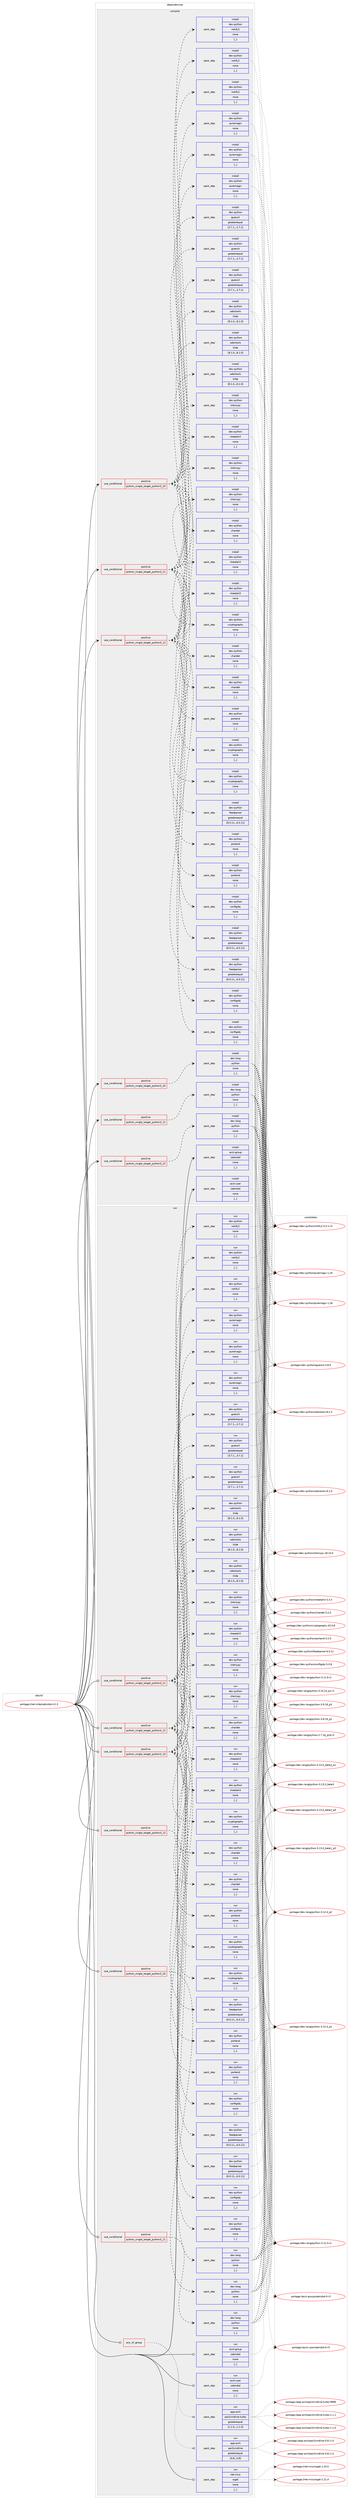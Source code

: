 digraph prolog {

# *************
# Graph options
# *************

newrank=true;
concentrate=true;
compound=true;
graph [rankdir=LR,fontname=Helvetica,fontsize=10,ranksep=1.5];#, ranksep=2.5, nodesep=0.2];
edge  [arrowhead=vee];
node  [fontname=Helvetica,fontsize=10];

# **********
# The ebuild
# **********

subgraph cluster_leftcol {
color=gray;
label=<<i>ebuild</i>>;
id [label="portage://net-nntp/sabnzbd-4.2.3", color=red, width=4, href="../net-nntp/sabnzbd-4.2.3.svg"];
}

# ****************
# The dependencies
# ****************

subgraph cluster_midcol {
color=gray;
label=<<i>dependencies</i>>;
subgraph cluster_compile {
fillcolor="#eeeeee";
style=filled;
label=<<i>compile</i>>;
subgraph cond99683 {
dependency378031 [label=<<TABLE BORDER="0" CELLBORDER="1" CELLSPACING="0" CELLPADDING="4"><TR><TD ROWSPAN="3" CELLPADDING="10">use_conditional</TD></TR><TR><TD>positive</TD></TR><TR><TD>python_single_target_python3_10</TD></TR></TABLE>>, shape=none, color=red];
subgraph pack275594 {
dependency378032 [label=<<TABLE BORDER="0" CELLBORDER="1" CELLSPACING="0" CELLPADDING="4" WIDTH="220"><TR><TD ROWSPAN="6" CELLPADDING="30">pack_dep</TD></TR><TR><TD WIDTH="110">install</TD></TR><TR><TD>dev-lang</TD></TR><TR><TD>python</TD></TR><TR><TD>none</TD></TR><TR><TD>[,,]</TD></TR></TABLE>>, shape=none, color=blue];
}
dependency378031:e -> dependency378032:w [weight=20,style="dashed",arrowhead="vee"];
}
id:e -> dependency378031:w [weight=20,style="solid",arrowhead="vee"];
subgraph cond99684 {
dependency378033 [label=<<TABLE BORDER="0" CELLBORDER="1" CELLSPACING="0" CELLPADDING="4"><TR><TD ROWSPAN="3" CELLPADDING="10">use_conditional</TD></TR><TR><TD>positive</TD></TR><TR><TD>python_single_target_python3_10</TD></TR></TABLE>>, shape=none, color=red];
subgraph pack275595 {
dependency378034 [label=<<TABLE BORDER="0" CELLBORDER="1" CELLSPACING="0" CELLPADDING="4" WIDTH="220"><TR><TD ROWSPAN="6" CELLPADDING="30">pack_dep</TD></TR><TR><TD WIDTH="110">install</TD></TR><TR><TD>dev-python</TD></TR><TR><TD>chardet</TD></TR><TR><TD>none</TD></TR><TR><TD>[,,]</TD></TR></TABLE>>, shape=none, color=blue];
}
dependency378033:e -> dependency378034:w [weight=20,style="dashed",arrowhead="vee"];
subgraph pack275596 {
dependency378035 [label=<<TABLE BORDER="0" CELLBORDER="1" CELLSPACING="0" CELLPADDING="4" WIDTH="220"><TR><TD ROWSPAN="6" CELLPADDING="30">pack_dep</TD></TR><TR><TD WIDTH="110">install</TD></TR><TR><TD>dev-python</TD></TR><TR><TD>cheetah3</TD></TR><TR><TD>none</TD></TR><TR><TD>[,,]</TD></TR></TABLE>>, shape=none, color=blue];
}
dependency378033:e -> dependency378035:w [weight=20,style="dashed",arrowhead="vee"];
subgraph pack275597 {
dependency378036 [label=<<TABLE BORDER="0" CELLBORDER="1" CELLSPACING="0" CELLPADDING="4" WIDTH="220"><TR><TD ROWSPAN="6" CELLPADDING="30">pack_dep</TD></TR><TR><TD WIDTH="110">install</TD></TR><TR><TD>dev-python</TD></TR><TR><TD>cherrypy</TD></TR><TR><TD>none</TD></TR><TR><TD>[,,]</TD></TR></TABLE>>, shape=none, color=blue];
}
dependency378033:e -> dependency378036:w [weight=20,style="dashed",arrowhead="vee"];
subgraph pack275598 {
dependency378037 [label=<<TABLE BORDER="0" CELLBORDER="1" CELLSPACING="0" CELLPADDING="4" WIDTH="220"><TR><TD ROWSPAN="6" CELLPADDING="30">pack_dep</TD></TR><TR><TD WIDTH="110">install</TD></TR><TR><TD>dev-python</TD></TR><TR><TD>configobj</TD></TR><TR><TD>none</TD></TR><TR><TD>[,,]</TD></TR></TABLE>>, shape=none, color=blue];
}
dependency378033:e -> dependency378037:w [weight=20,style="dashed",arrowhead="vee"];
subgraph pack275599 {
dependency378038 [label=<<TABLE BORDER="0" CELLBORDER="1" CELLSPACING="0" CELLPADDING="4" WIDTH="220"><TR><TD ROWSPAN="6" CELLPADDING="30">pack_dep</TD></TR><TR><TD WIDTH="110">install</TD></TR><TR><TD>dev-python</TD></TR><TR><TD>cryptography</TD></TR><TR><TD>none</TD></TR><TR><TD>[,,]</TD></TR></TABLE>>, shape=none, color=blue];
}
dependency378033:e -> dependency378038:w [weight=20,style="dashed",arrowhead="vee"];
subgraph pack275600 {
dependency378039 [label=<<TABLE BORDER="0" CELLBORDER="1" CELLSPACING="0" CELLPADDING="4" WIDTH="220"><TR><TD ROWSPAN="6" CELLPADDING="30">pack_dep</TD></TR><TR><TD WIDTH="110">install</TD></TR><TR><TD>dev-python</TD></TR><TR><TD>feedparser</TD></TR><TR><TD>greaterequal</TD></TR><TR><TD>[6.0.11,,,6.0.11]</TD></TR></TABLE>>, shape=none, color=blue];
}
dependency378033:e -> dependency378039:w [weight=20,style="dashed",arrowhead="vee"];
subgraph pack275601 {
dependency378040 [label=<<TABLE BORDER="0" CELLBORDER="1" CELLSPACING="0" CELLPADDING="4" WIDTH="220"><TR><TD ROWSPAN="6" CELLPADDING="30">pack_dep</TD></TR><TR><TD WIDTH="110">install</TD></TR><TR><TD>dev-python</TD></TR><TR><TD>guessit</TD></TR><TR><TD>greaterequal</TD></TR><TR><TD>[3.7.1,,,3.7.1]</TD></TR></TABLE>>, shape=none, color=blue];
}
dependency378033:e -> dependency378040:w [weight=20,style="dashed",arrowhead="vee"];
subgraph pack275602 {
dependency378041 [label=<<TABLE BORDER="0" CELLBORDER="1" CELLSPACING="0" CELLPADDING="4" WIDTH="220"><TR><TD ROWSPAN="6" CELLPADDING="30">pack_dep</TD></TR><TR><TD WIDTH="110">install</TD></TR><TR><TD>dev-python</TD></TR><TR><TD>notify2</TD></TR><TR><TD>none</TD></TR><TR><TD>[,,]</TD></TR></TABLE>>, shape=none, color=blue];
}
dependency378033:e -> dependency378041:w [weight=20,style="dashed",arrowhead="vee"];
subgraph pack275603 {
dependency378042 [label=<<TABLE BORDER="0" CELLBORDER="1" CELLSPACING="0" CELLPADDING="4" WIDTH="220"><TR><TD ROWSPAN="6" CELLPADDING="30">pack_dep</TD></TR><TR><TD WIDTH="110">install</TD></TR><TR><TD>dev-python</TD></TR><TR><TD>portend</TD></TR><TR><TD>none</TD></TR><TR><TD>[,,]</TD></TR></TABLE>>, shape=none, color=blue];
}
dependency378033:e -> dependency378042:w [weight=20,style="dashed",arrowhead="vee"];
subgraph pack275604 {
dependency378043 [label=<<TABLE BORDER="0" CELLBORDER="1" CELLSPACING="0" CELLPADDING="4" WIDTH="220"><TR><TD ROWSPAN="6" CELLPADDING="30">pack_dep</TD></TR><TR><TD WIDTH="110">install</TD></TR><TR><TD>dev-python</TD></TR><TR><TD>puremagic</TD></TR><TR><TD>none</TD></TR><TR><TD>[,,]</TD></TR></TABLE>>, shape=none, color=blue];
}
dependency378033:e -> dependency378043:w [weight=20,style="dashed",arrowhead="vee"];
subgraph pack275605 {
dependency378044 [label=<<TABLE BORDER="0" CELLBORDER="1" CELLSPACING="0" CELLPADDING="4" WIDTH="220"><TR><TD ROWSPAN="6" CELLPADDING="30">pack_dep</TD></TR><TR><TD WIDTH="110">install</TD></TR><TR><TD>dev-python</TD></TR><TR><TD>sabctools</TD></TR><TR><TD>tilde</TD></TR><TR><TD>[8.1.0,,,8.1.0]</TD></TR></TABLE>>, shape=none, color=blue];
}
dependency378033:e -> dependency378044:w [weight=20,style="dashed",arrowhead="vee"];
}
id:e -> dependency378033:w [weight=20,style="solid",arrowhead="vee"];
subgraph cond99685 {
dependency378045 [label=<<TABLE BORDER="0" CELLBORDER="1" CELLSPACING="0" CELLPADDING="4"><TR><TD ROWSPAN="3" CELLPADDING="10">use_conditional</TD></TR><TR><TD>positive</TD></TR><TR><TD>python_single_target_python3_11</TD></TR></TABLE>>, shape=none, color=red];
subgraph pack275606 {
dependency378046 [label=<<TABLE BORDER="0" CELLBORDER="1" CELLSPACING="0" CELLPADDING="4" WIDTH="220"><TR><TD ROWSPAN="6" CELLPADDING="30">pack_dep</TD></TR><TR><TD WIDTH="110">install</TD></TR><TR><TD>dev-lang</TD></TR><TR><TD>python</TD></TR><TR><TD>none</TD></TR><TR><TD>[,,]</TD></TR></TABLE>>, shape=none, color=blue];
}
dependency378045:e -> dependency378046:w [weight=20,style="dashed",arrowhead="vee"];
}
id:e -> dependency378045:w [weight=20,style="solid",arrowhead="vee"];
subgraph cond99686 {
dependency378047 [label=<<TABLE BORDER="0" CELLBORDER="1" CELLSPACING="0" CELLPADDING="4"><TR><TD ROWSPAN="3" CELLPADDING="10">use_conditional</TD></TR><TR><TD>positive</TD></TR><TR><TD>python_single_target_python3_11</TD></TR></TABLE>>, shape=none, color=red];
subgraph pack275607 {
dependency378048 [label=<<TABLE BORDER="0" CELLBORDER="1" CELLSPACING="0" CELLPADDING="4" WIDTH="220"><TR><TD ROWSPAN="6" CELLPADDING="30">pack_dep</TD></TR><TR><TD WIDTH="110">install</TD></TR><TR><TD>dev-python</TD></TR><TR><TD>chardet</TD></TR><TR><TD>none</TD></TR><TR><TD>[,,]</TD></TR></TABLE>>, shape=none, color=blue];
}
dependency378047:e -> dependency378048:w [weight=20,style="dashed",arrowhead="vee"];
subgraph pack275608 {
dependency378049 [label=<<TABLE BORDER="0" CELLBORDER="1" CELLSPACING="0" CELLPADDING="4" WIDTH="220"><TR><TD ROWSPAN="6" CELLPADDING="30">pack_dep</TD></TR><TR><TD WIDTH="110">install</TD></TR><TR><TD>dev-python</TD></TR><TR><TD>cheetah3</TD></TR><TR><TD>none</TD></TR><TR><TD>[,,]</TD></TR></TABLE>>, shape=none, color=blue];
}
dependency378047:e -> dependency378049:w [weight=20,style="dashed",arrowhead="vee"];
subgraph pack275609 {
dependency378050 [label=<<TABLE BORDER="0" CELLBORDER="1" CELLSPACING="0" CELLPADDING="4" WIDTH="220"><TR><TD ROWSPAN="6" CELLPADDING="30">pack_dep</TD></TR><TR><TD WIDTH="110">install</TD></TR><TR><TD>dev-python</TD></TR><TR><TD>cherrypy</TD></TR><TR><TD>none</TD></TR><TR><TD>[,,]</TD></TR></TABLE>>, shape=none, color=blue];
}
dependency378047:e -> dependency378050:w [weight=20,style="dashed",arrowhead="vee"];
subgraph pack275610 {
dependency378051 [label=<<TABLE BORDER="0" CELLBORDER="1" CELLSPACING="0" CELLPADDING="4" WIDTH="220"><TR><TD ROWSPAN="6" CELLPADDING="30">pack_dep</TD></TR><TR><TD WIDTH="110">install</TD></TR><TR><TD>dev-python</TD></TR><TR><TD>configobj</TD></TR><TR><TD>none</TD></TR><TR><TD>[,,]</TD></TR></TABLE>>, shape=none, color=blue];
}
dependency378047:e -> dependency378051:w [weight=20,style="dashed",arrowhead="vee"];
subgraph pack275611 {
dependency378052 [label=<<TABLE BORDER="0" CELLBORDER="1" CELLSPACING="0" CELLPADDING="4" WIDTH="220"><TR><TD ROWSPAN="6" CELLPADDING="30">pack_dep</TD></TR><TR><TD WIDTH="110">install</TD></TR><TR><TD>dev-python</TD></TR><TR><TD>cryptography</TD></TR><TR><TD>none</TD></TR><TR><TD>[,,]</TD></TR></TABLE>>, shape=none, color=blue];
}
dependency378047:e -> dependency378052:w [weight=20,style="dashed",arrowhead="vee"];
subgraph pack275612 {
dependency378053 [label=<<TABLE BORDER="0" CELLBORDER="1" CELLSPACING="0" CELLPADDING="4" WIDTH="220"><TR><TD ROWSPAN="6" CELLPADDING="30">pack_dep</TD></TR><TR><TD WIDTH="110">install</TD></TR><TR><TD>dev-python</TD></TR><TR><TD>feedparser</TD></TR><TR><TD>greaterequal</TD></TR><TR><TD>[6.0.11,,,6.0.11]</TD></TR></TABLE>>, shape=none, color=blue];
}
dependency378047:e -> dependency378053:w [weight=20,style="dashed",arrowhead="vee"];
subgraph pack275613 {
dependency378054 [label=<<TABLE BORDER="0" CELLBORDER="1" CELLSPACING="0" CELLPADDING="4" WIDTH="220"><TR><TD ROWSPAN="6" CELLPADDING="30">pack_dep</TD></TR><TR><TD WIDTH="110">install</TD></TR><TR><TD>dev-python</TD></TR><TR><TD>guessit</TD></TR><TR><TD>greaterequal</TD></TR><TR><TD>[3.7.1,,,3.7.1]</TD></TR></TABLE>>, shape=none, color=blue];
}
dependency378047:e -> dependency378054:w [weight=20,style="dashed",arrowhead="vee"];
subgraph pack275614 {
dependency378055 [label=<<TABLE BORDER="0" CELLBORDER="1" CELLSPACING="0" CELLPADDING="4" WIDTH="220"><TR><TD ROWSPAN="6" CELLPADDING="30">pack_dep</TD></TR><TR><TD WIDTH="110">install</TD></TR><TR><TD>dev-python</TD></TR><TR><TD>notify2</TD></TR><TR><TD>none</TD></TR><TR><TD>[,,]</TD></TR></TABLE>>, shape=none, color=blue];
}
dependency378047:e -> dependency378055:w [weight=20,style="dashed",arrowhead="vee"];
subgraph pack275615 {
dependency378056 [label=<<TABLE BORDER="0" CELLBORDER="1" CELLSPACING="0" CELLPADDING="4" WIDTH="220"><TR><TD ROWSPAN="6" CELLPADDING="30">pack_dep</TD></TR><TR><TD WIDTH="110">install</TD></TR><TR><TD>dev-python</TD></TR><TR><TD>portend</TD></TR><TR><TD>none</TD></TR><TR><TD>[,,]</TD></TR></TABLE>>, shape=none, color=blue];
}
dependency378047:e -> dependency378056:w [weight=20,style="dashed",arrowhead="vee"];
subgraph pack275616 {
dependency378057 [label=<<TABLE BORDER="0" CELLBORDER="1" CELLSPACING="0" CELLPADDING="4" WIDTH="220"><TR><TD ROWSPAN="6" CELLPADDING="30">pack_dep</TD></TR><TR><TD WIDTH="110">install</TD></TR><TR><TD>dev-python</TD></TR><TR><TD>puremagic</TD></TR><TR><TD>none</TD></TR><TR><TD>[,,]</TD></TR></TABLE>>, shape=none, color=blue];
}
dependency378047:e -> dependency378057:w [weight=20,style="dashed",arrowhead="vee"];
subgraph pack275617 {
dependency378058 [label=<<TABLE BORDER="0" CELLBORDER="1" CELLSPACING="0" CELLPADDING="4" WIDTH="220"><TR><TD ROWSPAN="6" CELLPADDING="30">pack_dep</TD></TR><TR><TD WIDTH="110">install</TD></TR><TR><TD>dev-python</TD></TR><TR><TD>sabctools</TD></TR><TR><TD>tilde</TD></TR><TR><TD>[8.1.0,,,8.1.0]</TD></TR></TABLE>>, shape=none, color=blue];
}
dependency378047:e -> dependency378058:w [weight=20,style="dashed",arrowhead="vee"];
}
id:e -> dependency378047:w [weight=20,style="solid",arrowhead="vee"];
subgraph cond99687 {
dependency378059 [label=<<TABLE BORDER="0" CELLBORDER="1" CELLSPACING="0" CELLPADDING="4"><TR><TD ROWSPAN="3" CELLPADDING="10">use_conditional</TD></TR><TR><TD>positive</TD></TR><TR><TD>python_single_target_python3_12</TD></TR></TABLE>>, shape=none, color=red];
subgraph pack275618 {
dependency378060 [label=<<TABLE BORDER="0" CELLBORDER="1" CELLSPACING="0" CELLPADDING="4" WIDTH="220"><TR><TD ROWSPAN="6" CELLPADDING="30">pack_dep</TD></TR><TR><TD WIDTH="110">install</TD></TR><TR><TD>dev-lang</TD></TR><TR><TD>python</TD></TR><TR><TD>none</TD></TR><TR><TD>[,,]</TD></TR></TABLE>>, shape=none, color=blue];
}
dependency378059:e -> dependency378060:w [weight=20,style="dashed",arrowhead="vee"];
}
id:e -> dependency378059:w [weight=20,style="solid",arrowhead="vee"];
subgraph cond99688 {
dependency378061 [label=<<TABLE BORDER="0" CELLBORDER="1" CELLSPACING="0" CELLPADDING="4"><TR><TD ROWSPAN="3" CELLPADDING="10">use_conditional</TD></TR><TR><TD>positive</TD></TR><TR><TD>python_single_target_python3_12</TD></TR></TABLE>>, shape=none, color=red];
subgraph pack275619 {
dependency378062 [label=<<TABLE BORDER="0" CELLBORDER="1" CELLSPACING="0" CELLPADDING="4" WIDTH="220"><TR><TD ROWSPAN="6" CELLPADDING="30">pack_dep</TD></TR><TR><TD WIDTH="110">install</TD></TR><TR><TD>dev-python</TD></TR><TR><TD>chardet</TD></TR><TR><TD>none</TD></TR><TR><TD>[,,]</TD></TR></TABLE>>, shape=none, color=blue];
}
dependency378061:e -> dependency378062:w [weight=20,style="dashed",arrowhead="vee"];
subgraph pack275620 {
dependency378063 [label=<<TABLE BORDER="0" CELLBORDER="1" CELLSPACING="0" CELLPADDING="4" WIDTH="220"><TR><TD ROWSPAN="6" CELLPADDING="30">pack_dep</TD></TR><TR><TD WIDTH="110">install</TD></TR><TR><TD>dev-python</TD></TR><TR><TD>cheetah3</TD></TR><TR><TD>none</TD></TR><TR><TD>[,,]</TD></TR></TABLE>>, shape=none, color=blue];
}
dependency378061:e -> dependency378063:w [weight=20,style="dashed",arrowhead="vee"];
subgraph pack275621 {
dependency378064 [label=<<TABLE BORDER="0" CELLBORDER="1" CELLSPACING="0" CELLPADDING="4" WIDTH="220"><TR><TD ROWSPAN="6" CELLPADDING="30">pack_dep</TD></TR><TR><TD WIDTH="110">install</TD></TR><TR><TD>dev-python</TD></TR><TR><TD>cherrypy</TD></TR><TR><TD>none</TD></TR><TR><TD>[,,]</TD></TR></TABLE>>, shape=none, color=blue];
}
dependency378061:e -> dependency378064:w [weight=20,style="dashed",arrowhead="vee"];
subgraph pack275622 {
dependency378065 [label=<<TABLE BORDER="0" CELLBORDER="1" CELLSPACING="0" CELLPADDING="4" WIDTH="220"><TR><TD ROWSPAN="6" CELLPADDING="30">pack_dep</TD></TR><TR><TD WIDTH="110">install</TD></TR><TR><TD>dev-python</TD></TR><TR><TD>configobj</TD></TR><TR><TD>none</TD></TR><TR><TD>[,,]</TD></TR></TABLE>>, shape=none, color=blue];
}
dependency378061:e -> dependency378065:w [weight=20,style="dashed",arrowhead="vee"];
subgraph pack275623 {
dependency378066 [label=<<TABLE BORDER="0" CELLBORDER="1" CELLSPACING="0" CELLPADDING="4" WIDTH="220"><TR><TD ROWSPAN="6" CELLPADDING="30">pack_dep</TD></TR><TR><TD WIDTH="110">install</TD></TR><TR><TD>dev-python</TD></TR><TR><TD>cryptography</TD></TR><TR><TD>none</TD></TR><TR><TD>[,,]</TD></TR></TABLE>>, shape=none, color=blue];
}
dependency378061:e -> dependency378066:w [weight=20,style="dashed",arrowhead="vee"];
subgraph pack275624 {
dependency378067 [label=<<TABLE BORDER="0" CELLBORDER="1" CELLSPACING="0" CELLPADDING="4" WIDTH="220"><TR><TD ROWSPAN="6" CELLPADDING="30">pack_dep</TD></TR><TR><TD WIDTH="110">install</TD></TR><TR><TD>dev-python</TD></TR><TR><TD>feedparser</TD></TR><TR><TD>greaterequal</TD></TR><TR><TD>[6.0.11,,,6.0.11]</TD></TR></TABLE>>, shape=none, color=blue];
}
dependency378061:e -> dependency378067:w [weight=20,style="dashed",arrowhead="vee"];
subgraph pack275625 {
dependency378068 [label=<<TABLE BORDER="0" CELLBORDER="1" CELLSPACING="0" CELLPADDING="4" WIDTH="220"><TR><TD ROWSPAN="6" CELLPADDING="30">pack_dep</TD></TR><TR><TD WIDTH="110">install</TD></TR><TR><TD>dev-python</TD></TR><TR><TD>guessit</TD></TR><TR><TD>greaterequal</TD></TR><TR><TD>[3.7.1,,,3.7.1]</TD></TR></TABLE>>, shape=none, color=blue];
}
dependency378061:e -> dependency378068:w [weight=20,style="dashed",arrowhead="vee"];
subgraph pack275626 {
dependency378069 [label=<<TABLE BORDER="0" CELLBORDER="1" CELLSPACING="0" CELLPADDING="4" WIDTH="220"><TR><TD ROWSPAN="6" CELLPADDING="30">pack_dep</TD></TR><TR><TD WIDTH="110">install</TD></TR><TR><TD>dev-python</TD></TR><TR><TD>notify2</TD></TR><TR><TD>none</TD></TR><TR><TD>[,,]</TD></TR></TABLE>>, shape=none, color=blue];
}
dependency378061:e -> dependency378069:w [weight=20,style="dashed",arrowhead="vee"];
subgraph pack275627 {
dependency378070 [label=<<TABLE BORDER="0" CELLBORDER="1" CELLSPACING="0" CELLPADDING="4" WIDTH="220"><TR><TD ROWSPAN="6" CELLPADDING="30">pack_dep</TD></TR><TR><TD WIDTH="110">install</TD></TR><TR><TD>dev-python</TD></TR><TR><TD>portend</TD></TR><TR><TD>none</TD></TR><TR><TD>[,,]</TD></TR></TABLE>>, shape=none, color=blue];
}
dependency378061:e -> dependency378070:w [weight=20,style="dashed",arrowhead="vee"];
subgraph pack275628 {
dependency378071 [label=<<TABLE BORDER="0" CELLBORDER="1" CELLSPACING="0" CELLPADDING="4" WIDTH="220"><TR><TD ROWSPAN="6" CELLPADDING="30">pack_dep</TD></TR><TR><TD WIDTH="110">install</TD></TR><TR><TD>dev-python</TD></TR><TR><TD>puremagic</TD></TR><TR><TD>none</TD></TR><TR><TD>[,,]</TD></TR></TABLE>>, shape=none, color=blue];
}
dependency378061:e -> dependency378071:w [weight=20,style="dashed",arrowhead="vee"];
subgraph pack275629 {
dependency378072 [label=<<TABLE BORDER="0" CELLBORDER="1" CELLSPACING="0" CELLPADDING="4" WIDTH="220"><TR><TD ROWSPAN="6" CELLPADDING="30">pack_dep</TD></TR><TR><TD WIDTH="110">install</TD></TR><TR><TD>dev-python</TD></TR><TR><TD>sabctools</TD></TR><TR><TD>tilde</TD></TR><TR><TD>[8.1.0,,,8.1.0]</TD></TR></TABLE>>, shape=none, color=blue];
}
dependency378061:e -> dependency378072:w [weight=20,style="dashed",arrowhead="vee"];
}
id:e -> dependency378061:w [weight=20,style="solid",arrowhead="vee"];
subgraph pack275630 {
dependency378073 [label=<<TABLE BORDER="0" CELLBORDER="1" CELLSPACING="0" CELLPADDING="4" WIDTH="220"><TR><TD ROWSPAN="6" CELLPADDING="30">pack_dep</TD></TR><TR><TD WIDTH="110">install</TD></TR><TR><TD>acct-group</TD></TR><TR><TD>sabnzbd</TD></TR><TR><TD>none</TD></TR><TR><TD>[,,]</TD></TR></TABLE>>, shape=none, color=blue];
}
id:e -> dependency378073:w [weight=20,style="solid",arrowhead="vee"];
subgraph pack275631 {
dependency378074 [label=<<TABLE BORDER="0" CELLBORDER="1" CELLSPACING="0" CELLPADDING="4" WIDTH="220"><TR><TD ROWSPAN="6" CELLPADDING="30">pack_dep</TD></TR><TR><TD WIDTH="110">install</TD></TR><TR><TD>acct-user</TD></TR><TR><TD>sabnzbd</TD></TR><TR><TD>none</TD></TR><TR><TD>[,,]</TD></TR></TABLE>>, shape=none, color=blue];
}
id:e -> dependency378074:w [weight=20,style="solid",arrowhead="vee"];
}
subgraph cluster_compileandrun {
fillcolor="#eeeeee";
style=filled;
label=<<i>compile and run</i>>;
}
subgraph cluster_run {
fillcolor="#eeeeee";
style=filled;
label=<<i>run</i>>;
subgraph any2563 {
dependency378075 [label=<<TABLE BORDER="0" CELLBORDER="1" CELLSPACING="0" CELLPADDING="4"><TR><TD CELLPADDING="10">any_of_group</TD></TR></TABLE>>, shape=none, color=red];subgraph pack275632 {
dependency378076 [label=<<TABLE BORDER="0" CELLBORDER="1" CELLSPACING="0" CELLPADDING="4" WIDTH="220"><TR><TD ROWSPAN="6" CELLPADDING="30">pack_dep</TD></TR><TR><TD WIDTH="110">run</TD></TR><TR><TD>app-arch</TD></TR><TR><TD>par2cmdline</TD></TR><TR><TD>greaterequal</TD></TR><TR><TD>[0.8,,,0.8]</TD></TR></TABLE>>, shape=none, color=blue];
}
dependency378075:e -> dependency378076:w [weight=20,style="dotted",arrowhead="oinv"];
subgraph pack275633 {
dependency378077 [label=<<TABLE BORDER="0" CELLBORDER="1" CELLSPACING="0" CELLPADDING="4" WIDTH="220"><TR><TD ROWSPAN="6" CELLPADDING="30">pack_dep</TD></TR><TR><TD WIDTH="110">run</TD></TR><TR><TD>app-arch</TD></TR><TR><TD>par2cmdline-turbo</TD></TR><TR><TD>greaterequal</TD></TR><TR><TD>[1.1.0,,,1.1.0]</TD></TR></TABLE>>, shape=none, color=blue];
}
dependency378075:e -> dependency378077:w [weight=20,style="dotted",arrowhead="oinv"];
}
id:e -> dependency378075:w [weight=20,style="solid",arrowhead="odot"];
subgraph cond99689 {
dependency378078 [label=<<TABLE BORDER="0" CELLBORDER="1" CELLSPACING="0" CELLPADDING="4"><TR><TD ROWSPAN="3" CELLPADDING="10">use_conditional</TD></TR><TR><TD>positive</TD></TR><TR><TD>python_single_target_python3_10</TD></TR></TABLE>>, shape=none, color=red];
subgraph pack275634 {
dependency378079 [label=<<TABLE BORDER="0" CELLBORDER="1" CELLSPACING="0" CELLPADDING="4" WIDTH="220"><TR><TD ROWSPAN="6" CELLPADDING="30">pack_dep</TD></TR><TR><TD WIDTH="110">run</TD></TR><TR><TD>dev-lang</TD></TR><TR><TD>python</TD></TR><TR><TD>none</TD></TR><TR><TD>[,,]</TD></TR></TABLE>>, shape=none, color=blue];
}
dependency378078:e -> dependency378079:w [weight=20,style="dashed",arrowhead="vee"];
}
id:e -> dependency378078:w [weight=20,style="solid",arrowhead="odot"];
subgraph cond99690 {
dependency378080 [label=<<TABLE BORDER="0" CELLBORDER="1" CELLSPACING="0" CELLPADDING="4"><TR><TD ROWSPAN="3" CELLPADDING="10">use_conditional</TD></TR><TR><TD>positive</TD></TR><TR><TD>python_single_target_python3_10</TD></TR></TABLE>>, shape=none, color=red];
subgraph pack275635 {
dependency378081 [label=<<TABLE BORDER="0" CELLBORDER="1" CELLSPACING="0" CELLPADDING="4" WIDTH="220"><TR><TD ROWSPAN="6" CELLPADDING="30">pack_dep</TD></TR><TR><TD WIDTH="110">run</TD></TR><TR><TD>dev-python</TD></TR><TR><TD>chardet</TD></TR><TR><TD>none</TD></TR><TR><TD>[,,]</TD></TR></TABLE>>, shape=none, color=blue];
}
dependency378080:e -> dependency378081:w [weight=20,style="dashed",arrowhead="vee"];
subgraph pack275636 {
dependency378082 [label=<<TABLE BORDER="0" CELLBORDER="1" CELLSPACING="0" CELLPADDING="4" WIDTH="220"><TR><TD ROWSPAN="6" CELLPADDING="30">pack_dep</TD></TR><TR><TD WIDTH="110">run</TD></TR><TR><TD>dev-python</TD></TR><TR><TD>cheetah3</TD></TR><TR><TD>none</TD></TR><TR><TD>[,,]</TD></TR></TABLE>>, shape=none, color=blue];
}
dependency378080:e -> dependency378082:w [weight=20,style="dashed",arrowhead="vee"];
subgraph pack275637 {
dependency378083 [label=<<TABLE BORDER="0" CELLBORDER="1" CELLSPACING="0" CELLPADDING="4" WIDTH="220"><TR><TD ROWSPAN="6" CELLPADDING="30">pack_dep</TD></TR><TR><TD WIDTH="110">run</TD></TR><TR><TD>dev-python</TD></TR><TR><TD>cherrypy</TD></TR><TR><TD>none</TD></TR><TR><TD>[,,]</TD></TR></TABLE>>, shape=none, color=blue];
}
dependency378080:e -> dependency378083:w [weight=20,style="dashed",arrowhead="vee"];
subgraph pack275638 {
dependency378084 [label=<<TABLE BORDER="0" CELLBORDER="1" CELLSPACING="0" CELLPADDING="4" WIDTH="220"><TR><TD ROWSPAN="6" CELLPADDING="30">pack_dep</TD></TR><TR><TD WIDTH="110">run</TD></TR><TR><TD>dev-python</TD></TR><TR><TD>configobj</TD></TR><TR><TD>none</TD></TR><TR><TD>[,,]</TD></TR></TABLE>>, shape=none, color=blue];
}
dependency378080:e -> dependency378084:w [weight=20,style="dashed",arrowhead="vee"];
subgraph pack275639 {
dependency378085 [label=<<TABLE BORDER="0" CELLBORDER="1" CELLSPACING="0" CELLPADDING="4" WIDTH="220"><TR><TD ROWSPAN="6" CELLPADDING="30">pack_dep</TD></TR><TR><TD WIDTH="110">run</TD></TR><TR><TD>dev-python</TD></TR><TR><TD>cryptography</TD></TR><TR><TD>none</TD></TR><TR><TD>[,,]</TD></TR></TABLE>>, shape=none, color=blue];
}
dependency378080:e -> dependency378085:w [weight=20,style="dashed",arrowhead="vee"];
subgraph pack275640 {
dependency378086 [label=<<TABLE BORDER="0" CELLBORDER="1" CELLSPACING="0" CELLPADDING="4" WIDTH="220"><TR><TD ROWSPAN="6" CELLPADDING="30">pack_dep</TD></TR><TR><TD WIDTH="110">run</TD></TR><TR><TD>dev-python</TD></TR><TR><TD>feedparser</TD></TR><TR><TD>greaterequal</TD></TR><TR><TD>[6.0.11,,,6.0.11]</TD></TR></TABLE>>, shape=none, color=blue];
}
dependency378080:e -> dependency378086:w [weight=20,style="dashed",arrowhead="vee"];
subgraph pack275641 {
dependency378087 [label=<<TABLE BORDER="0" CELLBORDER="1" CELLSPACING="0" CELLPADDING="4" WIDTH="220"><TR><TD ROWSPAN="6" CELLPADDING="30">pack_dep</TD></TR><TR><TD WIDTH="110">run</TD></TR><TR><TD>dev-python</TD></TR><TR><TD>guessit</TD></TR><TR><TD>greaterequal</TD></TR><TR><TD>[3.7.1,,,3.7.1]</TD></TR></TABLE>>, shape=none, color=blue];
}
dependency378080:e -> dependency378087:w [weight=20,style="dashed",arrowhead="vee"];
subgraph pack275642 {
dependency378088 [label=<<TABLE BORDER="0" CELLBORDER="1" CELLSPACING="0" CELLPADDING="4" WIDTH="220"><TR><TD ROWSPAN="6" CELLPADDING="30">pack_dep</TD></TR><TR><TD WIDTH="110">run</TD></TR><TR><TD>dev-python</TD></TR><TR><TD>notify2</TD></TR><TR><TD>none</TD></TR><TR><TD>[,,]</TD></TR></TABLE>>, shape=none, color=blue];
}
dependency378080:e -> dependency378088:w [weight=20,style="dashed",arrowhead="vee"];
subgraph pack275643 {
dependency378089 [label=<<TABLE BORDER="0" CELLBORDER="1" CELLSPACING="0" CELLPADDING="4" WIDTH="220"><TR><TD ROWSPAN="6" CELLPADDING="30">pack_dep</TD></TR><TR><TD WIDTH="110">run</TD></TR><TR><TD>dev-python</TD></TR><TR><TD>portend</TD></TR><TR><TD>none</TD></TR><TR><TD>[,,]</TD></TR></TABLE>>, shape=none, color=blue];
}
dependency378080:e -> dependency378089:w [weight=20,style="dashed",arrowhead="vee"];
subgraph pack275644 {
dependency378090 [label=<<TABLE BORDER="0" CELLBORDER="1" CELLSPACING="0" CELLPADDING="4" WIDTH="220"><TR><TD ROWSPAN="6" CELLPADDING="30">pack_dep</TD></TR><TR><TD WIDTH="110">run</TD></TR><TR><TD>dev-python</TD></TR><TR><TD>puremagic</TD></TR><TR><TD>none</TD></TR><TR><TD>[,,]</TD></TR></TABLE>>, shape=none, color=blue];
}
dependency378080:e -> dependency378090:w [weight=20,style="dashed",arrowhead="vee"];
subgraph pack275645 {
dependency378091 [label=<<TABLE BORDER="0" CELLBORDER="1" CELLSPACING="0" CELLPADDING="4" WIDTH="220"><TR><TD ROWSPAN="6" CELLPADDING="30">pack_dep</TD></TR><TR><TD WIDTH="110">run</TD></TR><TR><TD>dev-python</TD></TR><TR><TD>sabctools</TD></TR><TR><TD>tilde</TD></TR><TR><TD>[8.1.0,,,8.1.0]</TD></TR></TABLE>>, shape=none, color=blue];
}
dependency378080:e -> dependency378091:w [weight=20,style="dashed",arrowhead="vee"];
}
id:e -> dependency378080:w [weight=20,style="solid",arrowhead="odot"];
subgraph cond99691 {
dependency378092 [label=<<TABLE BORDER="0" CELLBORDER="1" CELLSPACING="0" CELLPADDING="4"><TR><TD ROWSPAN="3" CELLPADDING="10">use_conditional</TD></TR><TR><TD>positive</TD></TR><TR><TD>python_single_target_python3_11</TD></TR></TABLE>>, shape=none, color=red];
subgraph pack275646 {
dependency378093 [label=<<TABLE BORDER="0" CELLBORDER="1" CELLSPACING="0" CELLPADDING="4" WIDTH="220"><TR><TD ROWSPAN="6" CELLPADDING="30">pack_dep</TD></TR><TR><TD WIDTH="110">run</TD></TR><TR><TD>dev-lang</TD></TR><TR><TD>python</TD></TR><TR><TD>none</TD></TR><TR><TD>[,,]</TD></TR></TABLE>>, shape=none, color=blue];
}
dependency378092:e -> dependency378093:w [weight=20,style="dashed",arrowhead="vee"];
}
id:e -> dependency378092:w [weight=20,style="solid",arrowhead="odot"];
subgraph cond99692 {
dependency378094 [label=<<TABLE BORDER="0" CELLBORDER="1" CELLSPACING="0" CELLPADDING="4"><TR><TD ROWSPAN="3" CELLPADDING="10">use_conditional</TD></TR><TR><TD>positive</TD></TR><TR><TD>python_single_target_python3_11</TD></TR></TABLE>>, shape=none, color=red];
subgraph pack275647 {
dependency378095 [label=<<TABLE BORDER="0" CELLBORDER="1" CELLSPACING="0" CELLPADDING="4" WIDTH="220"><TR><TD ROWSPAN="6" CELLPADDING="30">pack_dep</TD></TR><TR><TD WIDTH="110">run</TD></TR><TR><TD>dev-python</TD></TR><TR><TD>chardet</TD></TR><TR><TD>none</TD></TR><TR><TD>[,,]</TD></TR></TABLE>>, shape=none, color=blue];
}
dependency378094:e -> dependency378095:w [weight=20,style="dashed",arrowhead="vee"];
subgraph pack275648 {
dependency378096 [label=<<TABLE BORDER="0" CELLBORDER="1" CELLSPACING="0" CELLPADDING="4" WIDTH="220"><TR><TD ROWSPAN="6" CELLPADDING="30">pack_dep</TD></TR><TR><TD WIDTH="110">run</TD></TR><TR><TD>dev-python</TD></TR><TR><TD>cheetah3</TD></TR><TR><TD>none</TD></TR><TR><TD>[,,]</TD></TR></TABLE>>, shape=none, color=blue];
}
dependency378094:e -> dependency378096:w [weight=20,style="dashed",arrowhead="vee"];
subgraph pack275649 {
dependency378097 [label=<<TABLE BORDER="0" CELLBORDER="1" CELLSPACING="0" CELLPADDING="4" WIDTH="220"><TR><TD ROWSPAN="6" CELLPADDING="30">pack_dep</TD></TR><TR><TD WIDTH="110">run</TD></TR><TR><TD>dev-python</TD></TR><TR><TD>cherrypy</TD></TR><TR><TD>none</TD></TR><TR><TD>[,,]</TD></TR></TABLE>>, shape=none, color=blue];
}
dependency378094:e -> dependency378097:w [weight=20,style="dashed",arrowhead="vee"];
subgraph pack275650 {
dependency378098 [label=<<TABLE BORDER="0" CELLBORDER="1" CELLSPACING="0" CELLPADDING="4" WIDTH="220"><TR><TD ROWSPAN="6" CELLPADDING="30">pack_dep</TD></TR><TR><TD WIDTH="110">run</TD></TR><TR><TD>dev-python</TD></TR><TR><TD>configobj</TD></TR><TR><TD>none</TD></TR><TR><TD>[,,]</TD></TR></TABLE>>, shape=none, color=blue];
}
dependency378094:e -> dependency378098:w [weight=20,style="dashed",arrowhead="vee"];
subgraph pack275651 {
dependency378099 [label=<<TABLE BORDER="0" CELLBORDER="1" CELLSPACING="0" CELLPADDING="4" WIDTH="220"><TR><TD ROWSPAN="6" CELLPADDING="30">pack_dep</TD></TR><TR><TD WIDTH="110">run</TD></TR><TR><TD>dev-python</TD></TR><TR><TD>cryptography</TD></TR><TR><TD>none</TD></TR><TR><TD>[,,]</TD></TR></TABLE>>, shape=none, color=blue];
}
dependency378094:e -> dependency378099:w [weight=20,style="dashed",arrowhead="vee"];
subgraph pack275652 {
dependency378100 [label=<<TABLE BORDER="0" CELLBORDER="1" CELLSPACING="0" CELLPADDING="4" WIDTH="220"><TR><TD ROWSPAN="6" CELLPADDING="30">pack_dep</TD></TR><TR><TD WIDTH="110">run</TD></TR><TR><TD>dev-python</TD></TR><TR><TD>feedparser</TD></TR><TR><TD>greaterequal</TD></TR><TR><TD>[6.0.11,,,6.0.11]</TD></TR></TABLE>>, shape=none, color=blue];
}
dependency378094:e -> dependency378100:w [weight=20,style="dashed",arrowhead="vee"];
subgraph pack275653 {
dependency378101 [label=<<TABLE BORDER="0" CELLBORDER="1" CELLSPACING="0" CELLPADDING="4" WIDTH="220"><TR><TD ROWSPAN="6" CELLPADDING="30">pack_dep</TD></TR><TR><TD WIDTH="110">run</TD></TR><TR><TD>dev-python</TD></TR><TR><TD>guessit</TD></TR><TR><TD>greaterequal</TD></TR><TR><TD>[3.7.1,,,3.7.1]</TD></TR></TABLE>>, shape=none, color=blue];
}
dependency378094:e -> dependency378101:w [weight=20,style="dashed",arrowhead="vee"];
subgraph pack275654 {
dependency378102 [label=<<TABLE BORDER="0" CELLBORDER="1" CELLSPACING="0" CELLPADDING="4" WIDTH="220"><TR><TD ROWSPAN="6" CELLPADDING="30">pack_dep</TD></TR><TR><TD WIDTH="110">run</TD></TR><TR><TD>dev-python</TD></TR><TR><TD>notify2</TD></TR><TR><TD>none</TD></TR><TR><TD>[,,]</TD></TR></TABLE>>, shape=none, color=blue];
}
dependency378094:e -> dependency378102:w [weight=20,style="dashed",arrowhead="vee"];
subgraph pack275655 {
dependency378103 [label=<<TABLE BORDER="0" CELLBORDER="1" CELLSPACING="0" CELLPADDING="4" WIDTH="220"><TR><TD ROWSPAN="6" CELLPADDING="30">pack_dep</TD></TR><TR><TD WIDTH="110">run</TD></TR><TR><TD>dev-python</TD></TR><TR><TD>portend</TD></TR><TR><TD>none</TD></TR><TR><TD>[,,]</TD></TR></TABLE>>, shape=none, color=blue];
}
dependency378094:e -> dependency378103:w [weight=20,style="dashed",arrowhead="vee"];
subgraph pack275656 {
dependency378104 [label=<<TABLE BORDER="0" CELLBORDER="1" CELLSPACING="0" CELLPADDING="4" WIDTH="220"><TR><TD ROWSPAN="6" CELLPADDING="30">pack_dep</TD></TR><TR><TD WIDTH="110">run</TD></TR><TR><TD>dev-python</TD></TR><TR><TD>puremagic</TD></TR><TR><TD>none</TD></TR><TR><TD>[,,]</TD></TR></TABLE>>, shape=none, color=blue];
}
dependency378094:e -> dependency378104:w [weight=20,style="dashed",arrowhead="vee"];
subgraph pack275657 {
dependency378105 [label=<<TABLE BORDER="0" CELLBORDER="1" CELLSPACING="0" CELLPADDING="4" WIDTH="220"><TR><TD ROWSPAN="6" CELLPADDING="30">pack_dep</TD></TR><TR><TD WIDTH="110">run</TD></TR><TR><TD>dev-python</TD></TR><TR><TD>sabctools</TD></TR><TR><TD>tilde</TD></TR><TR><TD>[8.1.0,,,8.1.0]</TD></TR></TABLE>>, shape=none, color=blue];
}
dependency378094:e -> dependency378105:w [weight=20,style="dashed",arrowhead="vee"];
}
id:e -> dependency378094:w [weight=20,style="solid",arrowhead="odot"];
subgraph cond99693 {
dependency378106 [label=<<TABLE BORDER="0" CELLBORDER="1" CELLSPACING="0" CELLPADDING="4"><TR><TD ROWSPAN="3" CELLPADDING="10">use_conditional</TD></TR><TR><TD>positive</TD></TR><TR><TD>python_single_target_python3_12</TD></TR></TABLE>>, shape=none, color=red];
subgraph pack275658 {
dependency378107 [label=<<TABLE BORDER="0" CELLBORDER="1" CELLSPACING="0" CELLPADDING="4" WIDTH="220"><TR><TD ROWSPAN="6" CELLPADDING="30">pack_dep</TD></TR><TR><TD WIDTH="110">run</TD></TR><TR><TD>dev-lang</TD></TR><TR><TD>python</TD></TR><TR><TD>none</TD></TR><TR><TD>[,,]</TD></TR></TABLE>>, shape=none, color=blue];
}
dependency378106:e -> dependency378107:w [weight=20,style="dashed",arrowhead="vee"];
}
id:e -> dependency378106:w [weight=20,style="solid",arrowhead="odot"];
subgraph cond99694 {
dependency378108 [label=<<TABLE BORDER="0" CELLBORDER="1" CELLSPACING="0" CELLPADDING="4"><TR><TD ROWSPAN="3" CELLPADDING="10">use_conditional</TD></TR><TR><TD>positive</TD></TR><TR><TD>python_single_target_python3_12</TD></TR></TABLE>>, shape=none, color=red];
subgraph pack275659 {
dependency378109 [label=<<TABLE BORDER="0" CELLBORDER="1" CELLSPACING="0" CELLPADDING="4" WIDTH="220"><TR><TD ROWSPAN="6" CELLPADDING="30">pack_dep</TD></TR><TR><TD WIDTH="110">run</TD></TR><TR><TD>dev-python</TD></TR><TR><TD>chardet</TD></TR><TR><TD>none</TD></TR><TR><TD>[,,]</TD></TR></TABLE>>, shape=none, color=blue];
}
dependency378108:e -> dependency378109:w [weight=20,style="dashed",arrowhead="vee"];
subgraph pack275660 {
dependency378110 [label=<<TABLE BORDER="0" CELLBORDER="1" CELLSPACING="0" CELLPADDING="4" WIDTH="220"><TR><TD ROWSPAN="6" CELLPADDING="30">pack_dep</TD></TR><TR><TD WIDTH="110">run</TD></TR><TR><TD>dev-python</TD></TR><TR><TD>cheetah3</TD></TR><TR><TD>none</TD></TR><TR><TD>[,,]</TD></TR></TABLE>>, shape=none, color=blue];
}
dependency378108:e -> dependency378110:w [weight=20,style="dashed",arrowhead="vee"];
subgraph pack275661 {
dependency378111 [label=<<TABLE BORDER="0" CELLBORDER="1" CELLSPACING="0" CELLPADDING="4" WIDTH="220"><TR><TD ROWSPAN="6" CELLPADDING="30">pack_dep</TD></TR><TR><TD WIDTH="110">run</TD></TR><TR><TD>dev-python</TD></TR><TR><TD>cherrypy</TD></TR><TR><TD>none</TD></TR><TR><TD>[,,]</TD></TR></TABLE>>, shape=none, color=blue];
}
dependency378108:e -> dependency378111:w [weight=20,style="dashed",arrowhead="vee"];
subgraph pack275662 {
dependency378112 [label=<<TABLE BORDER="0" CELLBORDER="1" CELLSPACING="0" CELLPADDING="4" WIDTH="220"><TR><TD ROWSPAN="6" CELLPADDING="30">pack_dep</TD></TR><TR><TD WIDTH="110">run</TD></TR><TR><TD>dev-python</TD></TR><TR><TD>configobj</TD></TR><TR><TD>none</TD></TR><TR><TD>[,,]</TD></TR></TABLE>>, shape=none, color=blue];
}
dependency378108:e -> dependency378112:w [weight=20,style="dashed",arrowhead="vee"];
subgraph pack275663 {
dependency378113 [label=<<TABLE BORDER="0" CELLBORDER="1" CELLSPACING="0" CELLPADDING="4" WIDTH="220"><TR><TD ROWSPAN="6" CELLPADDING="30">pack_dep</TD></TR><TR><TD WIDTH="110">run</TD></TR><TR><TD>dev-python</TD></TR><TR><TD>cryptography</TD></TR><TR><TD>none</TD></TR><TR><TD>[,,]</TD></TR></TABLE>>, shape=none, color=blue];
}
dependency378108:e -> dependency378113:w [weight=20,style="dashed",arrowhead="vee"];
subgraph pack275664 {
dependency378114 [label=<<TABLE BORDER="0" CELLBORDER="1" CELLSPACING="0" CELLPADDING="4" WIDTH="220"><TR><TD ROWSPAN="6" CELLPADDING="30">pack_dep</TD></TR><TR><TD WIDTH="110">run</TD></TR><TR><TD>dev-python</TD></TR><TR><TD>feedparser</TD></TR><TR><TD>greaterequal</TD></TR><TR><TD>[6.0.11,,,6.0.11]</TD></TR></TABLE>>, shape=none, color=blue];
}
dependency378108:e -> dependency378114:w [weight=20,style="dashed",arrowhead="vee"];
subgraph pack275665 {
dependency378115 [label=<<TABLE BORDER="0" CELLBORDER="1" CELLSPACING="0" CELLPADDING="4" WIDTH="220"><TR><TD ROWSPAN="6" CELLPADDING="30">pack_dep</TD></TR><TR><TD WIDTH="110">run</TD></TR><TR><TD>dev-python</TD></TR><TR><TD>guessit</TD></TR><TR><TD>greaterequal</TD></TR><TR><TD>[3.7.1,,,3.7.1]</TD></TR></TABLE>>, shape=none, color=blue];
}
dependency378108:e -> dependency378115:w [weight=20,style="dashed",arrowhead="vee"];
subgraph pack275666 {
dependency378116 [label=<<TABLE BORDER="0" CELLBORDER="1" CELLSPACING="0" CELLPADDING="4" WIDTH="220"><TR><TD ROWSPAN="6" CELLPADDING="30">pack_dep</TD></TR><TR><TD WIDTH="110">run</TD></TR><TR><TD>dev-python</TD></TR><TR><TD>notify2</TD></TR><TR><TD>none</TD></TR><TR><TD>[,,]</TD></TR></TABLE>>, shape=none, color=blue];
}
dependency378108:e -> dependency378116:w [weight=20,style="dashed",arrowhead="vee"];
subgraph pack275667 {
dependency378117 [label=<<TABLE BORDER="0" CELLBORDER="1" CELLSPACING="0" CELLPADDING="4" WIDTH="220"><TR><TD ROWSPAN="6" CELLPADDING="30">pack_dep</TD></TR><TR><TD WIDTH="110">run</TD></TR><TR><TD>dev-python</TD></TR><TR><TD>portend</TD></TR><TR><TD>none</TD></TR><TR><TD>[,,]</TD></TR></TABLE>>, shape=none, color=blue];
}
dependency378108:e -> dependency378117:w [weight=20,style="dashed",arrowhead="vee"];
subgraph pack275668 {
dependency378118 [label=<<TABLE BORDER="0" CELLBORDER="1" CELLSPACING="0" CELLPADDING="4" WIDTH="220"><TR><TD ROWSPAN="6" CELLPADDING="30">pack_dep</TD></TR><TR><TD WIDTH="110">run</TD></TR><TR><TD>dev-python</TD></TR><TR><TD>puremagic</TD></TR><TR><TD>none</TD></TR><TR><TD>[,,]</TD></TR></TABLE>>, shape=none, color=blue];
}
dependency378108:e -> dependency378118:w [weight=20,style="dashed",arrowhead="vee"];
subgraph pack275669 {
dependency378119 [label=<<TABLE BORDER="0" CELLBORDER="1" CELLSPACING="0" CELLPADDING="4" WIDTH="220"><TR><TD ROWSPAN="6" CELLPADDING="30">pack_dep</TD></TR><TR><TD WIDTH="110">run</TD></TR><TR><TD>dev-python</TD></TR><TR><TD>sabctools</TD></TR><TR><TD>tilde</TD></TR><TR><TD>[8.1.0,,,8.1.0]</TD></TR></TABLE>>, shape=none, color=blue];
}
dependency378108:e -> dependency378119:w [weight=20,style="dashed",arrowhead="vee"];
}
id:e -> dependency378108:w [weight=20,style="solid",arrowhead="odot"];
subgraph pack275670 {
dependency378120 [label=<<TABLE BORDER="0" CELLBORDER="1" CELLSPACING="0" CELLPADDING="4" WIDTH="220"><TR><TD ROWSPAN="6" CELLPADDING="30">pack_dep</TD></TR><TR><TD WIDTH="110">run</TD></TR><TR><TD>acct-group</TD></TR><TR><TD>sabnzbd</TD></TR><TR><TD>none</TD></TR><TR><TD>[,,]</TD></TR></TABLE>>, shape=none, color=blue];
}
id:e -> dependency378120:w [weight=20,style="solid",arrowhead="odot"];
subgraph pack275671 {
dependency378121 [label=<<TABLE BORDER="0" CELLBORDER="1" CELLSPACING="0" CELLPADDING="4" WIDTH="220"><TR><TD ROWSPAN="6" CELLPADDING="30">pack_dep</TD></TR><TR><TD WIDTH="110">run</TD></TR><TR><TD>acct-user</TD></TR><TR><TD>sabnzbd</TD></TR><TR><TD>none</TD></TR><TR><TD>[,,]</TD></TR></TABLE>>, shape=none, color=blue];
}
id:e -> dependency378121:w [weight=20,style="solid",arrowhead="odot"];
subgraph pack275672 {
dependency378122 [label=<<TABLE BORDER="0" CELLBORDER="1" CELLSPACING="0" CELLPADDING="4" WIDTH="220"><TR><TD ROWSPAN="6" CELLPADDING="30">pack_dep</TD></TR><TR><TD WIDTH="110">run</TD></TR><TR><TD>net-misc</TD></TR><TR><TD>wget</TD></TR><TR><TD>none</TD></TR><TR><TD>[,,]</TD></TR></TABLE>>, shape=none, color=blue];
}
id:e -> dependency378122:w [weight=20,style="solid",arrowhead="odot"];
}
}

# **************
# The candidates
# **************

subgraph cluster_choices {
rank=same;
color=gray;
label=<<i>candidates</i>>;

subgraph choice275594 {
color=black;
nodesep=1;
choice10010111845108971101034711212111610411111045514649514648959810111697519511249 [label="portage://dev-lang/python-3.13.0_beta3_p1", color=red, width=4,href="../dev-lang/python-3.13.0_beta3_p1.svg"];
choice1001011184510897110103471121211161041111104551464951464895981011169751 [label="portage://dev-lang/python-3.13.0_beta3", color=red, width=4,href="../dev-lang/python-3.13.0_beta3.svg"];
choice10010111845108971101034711212111610411111045514649514648959810111697509511257 [label="portage://dev-lang/python-3.13.0_beta2_p9", color=red, width=4,href="../dev-lang/python-3.13.0_beta2_p9.svg"];
choice10010111845108971101034711212111610411111045514649514648959810111697499511251 [label="portage://dev-lang/python-3.13.0_beta1_p3", color=red, width=4,href="../dev-lang/python-3.13.0_beta1_p3.svg"];
choice100101118451089711010347112121116104111110455146495046529511250 [label="portage://dev-lang/python-3.12.4_p2", color=red, width=4,href="../dev-lang/python-3.12.4_p2.svg"];
choice100101118451089711010347112121116104111110455146495046529511249 [label="portage://dev-lang/python-3.12.4_p1", color=red, width=4,href="../dev-lang/python-3.12.4_p1.svg"];
choice100101118451089711010347112121116104111110455146495046514511449 [label="portage://dev-lang/python-3.12.3-r1", color=red, width=4,href="../dev-lang/python-3.12.3-r1.svg"];
choice100101118451089711010347112121116104111110455146494946574511449 [label="portage://dev-lang/python-3.11.9-r1", color=red, width=4,href="../dev-lang/python-3.11.9-r1.svg"];
choice100101118451089711010347112121116104111110455146494846495295112494511449 [label="portage://dev-lang/python-3.10.14_p1-r1", color=red, width=4,href="../dev-lang/python-3.10.14_p1-r1.svg"];
choice100101118451089711010347112121116104111110455146574649579511251 [label="portage://dev-lang/python-3.9.19_p3", color=red, width=4,href="../dev-lang/python-3.9.19_p3.svg"];
choice100101118451089711010347112121116104111110455146564649579511250 [label="portage://dev-lang/python-3.8.19_p2", color=red, width=4,href="../dev-lang/python-3.8.19_p2.svg"];
choice100101118451089711010347112121116104111110455046554649569511249544511450 [label="portage://dev-lang/python-2.7.18_p16-r2", color=red, width=4,href="../dev-lang/python-2.7.18_p16-r2.svg"];
dependency378032:e -> choice10010111845108971101034711212111610411111045514649514648959810111697519511249:w [style=dotted,weight="100"];
dependency378032:e -> choice1001011184510897110103471121211161041111104551464951464895981011169751:w [style=dotted,weight="100"];
dependency378032:e -> choice10010111845108971101034711212111610411111045514649514648959810111697509511257:w [style=dotted,weight="100"];
dependency378032:e -> choice10010111845108971101034711212111610411111045514649514648959810111697499511251:w [style=dotted,weight="100"];
dependency378032:e -> choice100101118451089711010347112121116104111110455146495046529511250:w [style=dotted,weight="100"];
dependency378032:e -> choice100101118451089711010347112121116104111110455146495046529511249:w [style=dotted,weight="100"];
dependency378032:e -> choice100101118451089711010347112121116104111110455146495046514511449:w [style=dotted,weight="100"];
dependency378032:e -> choice100101118451089711010347112121116104111110455146494946574511449:w [style=dotted,weight="100"];
dependency378032:e -> choice100101118451089711010347112121116104111110455146494846495295112494511449:w [style=dotted,weight="100"];
dependency378032:e -> choice100101118451089711010347112121116104111110455146574649579511251:w [style=dotted,weight="100"];
dependency378032:e -> choice100101118451089711010347112121116104111110455146564649579511250:w [style=dotted,weight="100"];
dependency378032:e -> choice100101118451089711010347112121116104111110455046554649569511249544511450:w [style=dotted,weight="100"];
}
subgraph choice275595 {
color=black;
nodesep=1;
choice10010111845112121116104111110479910497114100101116455346504648 [label="portage://dev-python/chardet-5.2.0", color=red, width=4,href="../dev-python/chardet-5.2.0.svg"];
dependency378034:e -> choice10010111845112121116104111110479910497114100101116455346504648:w [style=dotted,weight="100"];
}
subgraph choice275596 {
color=black;
nodesep=1;
choice1001011184511212111610411111047991041011011169710451455146514651 [label="portage://dev-python/cheetah3-3.3.3", color=red, width=4,href="../dev-python/cheetah3-3.3.3.svg"];
dependency378035:e -> choice1001011184511212111610411111047991041011011169710451455146514651:w [style=dotted,weight="100"];
}
subgraph choice275597 {
color=black;
nodesep=1;
choice1001011184511212111610411111047991041011141141211121214549564649484648 [label="portage://dev-python/cherrypy-18.10.0", color=red, width=4,href="../dev-python/cherrypy-18.10.0.svg"];
dependency378036:e -> choice1001011184511212111610411111047991041011141141211121214549564649484648:w [style=dotted,weight="100"];
}
subgraph choice275598 {
color=black;
nodesep=1;
choice10010111845112121116104111110479911111010210510311198106455346484656 [label="portage://dev-python/configobj-5.0.8", color=red, width=4,href="../dev-python/configobj-5.0.8.svg"];
dependency378037:e -> choice10010111845112121116104111110479911111010210510311198106455346484656:w [style=dotted,weight="100"];
}
subgraph choice275599 {
color=black;
nodesep=1;
choice1001011184511212111610411111047991141211121161111031149711210412145525046484656 [label="portage://dev-python/cryptography-42.0.8", color=red, width=4,href="../dev-python/cryptography-42.0.8.svg"];
dependency378038:e -> choice1001011184511212111610411111047991141211121161111031149711210412145525046484656:w [style=dotted,weight="100"];
}
subgraph choice275600 {
color=black;
nodesep=1;
choice10010111845112121116104111110471021011011001129711411510111445544648464949 [label="portage://dev-python/feedparser-6.0.11", color=red, width=4,href="../dev-python/feedparser-6.0.11.svg"];
dependency378039:e -> choice10010111845112121116104111110471021011011001129711411510111445544648464949:w [style=dotted,weight="100"];
}
subgraph choice275601 {
color=black;
nodesep=1;
choice1001011184511212111610411111047103117101115115105116455146564648 [label="portage://dev-python/guessit-3.8.0", color=red, width=4,href="../dev-python/guessit-3.8.0.svg"];
dependency378040:e -> choice1001011184511212111610411111047103117101115115105116455146564648:w [style=dotted,weight="100"];
}
subgraph choice275602 {
color=black;
nodesep=1;
choice1001011184511212111610411111047110111116105102121504548465146494511451 [label="portage://dev-python/notify2-0.3.1-r3", color=red, width=4,href="../dev-python/notify2-0.3.1-r3.svg"];
dependency378041:e -> choice1001011184511212111610411111047110111116105102121504548465146494511451:w [style=dotted,weight="100"];
}
subgraph choice275603 {
color=black;
nodesep=1;
choice1001011184511212111610411111047112111114116101110100455146504648 [label="portage://dev-python/portend-3.2.0", color=red, width=4,href="../dev-python/portend-3.2.0.svg"];
dependency378042:e -> choice1001011184511212111610411111047112111114116101110100455146504648:w [style=dotted,weight="100"];
}
subgraph choice275604 {
color=black;
nodesep=1;
choice100101118451121211161041111104711211711410110997103105994549465054 [label="portage://dev-python/puremagic-1.26", color=red, width=4,href="../dev-python/puremagic-1.26.svg"];
choice100101118451121211161041111104711211711410110997103105994549465053 [label="portage://dev-python/puremagic-1.25", color=red, width=4,href="../dev-python/puremagic-1.25.svg"];
dependency378043:e -> choice100101118451121211161041111104711211711410110997103105994549465054:w [style=dotted,weight="100"];
dependency378043:e -> choice100101118451121211161041111104711211711410110997103105994549465053:w [style=dotted,weight="100"];
}
subgraph choice275605 {
color=black;
nodesep=1;
choice1001011184511212111610411111047115979899116111111108115455646504651 [label="portage://dev-python/sabctools-8.2.3", color=red, width=4,href="../dev-python/sabctools-8.2.3.svg"];
choice1001011184511212111610411111047115979899116111111108115455646494648 [label="portage://dev-python/sabctools-8.1.0", color=red, width=4,href="../dev-python/sabctools-8.1.0.svg"];
dependency378044:e -> choice1001011184511212111610411111047115979899116111111108115455646504651:w [style=dotted,weight="100"];
dependency378044:e -> choice1001011184511212111610411111047115979899116111111108115455646494648:w [style=dotted,weight="100"];
}
subgraph choice275606 {
color=black;
nodesep=1;
choice10010111845108971101034711212111610411111045514649514648959810111697519511249 [label="portage://dev-lang/python-3.13.0_beta3_p1", color=red, width=4,href="../dev-lang/python-3.13.0_beta3_p1.svg"];
choice1001011184510897110103471121211161041111104551464951464895981011169751 [label="portage://dev-lang/python-3.13.0_beta3", color=red, width=4,href="../dev-lang/python-3.13.0_beta3.svg"];
choice10010111845108971101034711212111610411111045514649514648959810111697509511257 [label="portage://dev-lang/python-3.13.0_beta2_p9", color=red, width=4,href="../dev-lang/python-3.13.0_beta2_p9.svg"];
choice10010111845108971101034711212111610411111045514649514648959810111697499511251 [label="portage://dev-lang/python-3.13.0_beta1_p3", color=red, width=4,href="../dev-lang/python-3.13.0_beta1_p3.svg"];
choice100101118451089711010347112121116104111110455146495046529511250 [label="portage://dev-lang/python-3.12.4_p2", color=red, width=4,href="../dev-lang/python-3.12.4_p2.svg"];
choice100101118451089711010347112121116104111110455146495046529511249 [label="portage://dev-lang/python-3.12.4_p1", color=red, width=4,href="../dev-lang/python-3.12.4_p1.svg"];
choice100101118451089711010347112121116104111110455146495046514511449 [label="portage://dev-lang/python-3.12.3-r1", color=red, width=4,href="../dev-lang/python-3.12.3-r1.svg"];
choice100101118451089711010347112121116104111110455146494946574511449 [label="portage://dev-lang/python-3.11.9-r1", color=red, width=4,href="../dev-lang/python-3.11.9-r1.svg"];
choice100101118451089711010347112121116104111110455146494846495295112494511449 [label="portage://dev-lang/python-3.10.14_p1-r1", color=red, width=4,href="../dev-lang/python-3.10.14_p1-r1.svg"];
choice100101118451089711010347112121116104111110455146574649579511251 [label="portage://dev-lang/python-3.9.19_p3", color=red, width=4,href="../dev-lang/python-3.9.19_p3.svg"];
choice100101118451089711010347112121116104111110455146564649579511250 [label="portage://dev-lang/python-3.8.19_p2", color=red, width=4,href="../dev-lang/python-3.8.19_p2.svg"];
choice100101118451089711010347112121116104111110455046554649569511249544511450 [label="portage://dev-lang/python-2.7.18_p16-r2", color=red, width=4,href="../dev-lang/python-2.7.18_p16-r2.svg"];
dependency378046:e -> choice10010111845108971101034711212111610411111045514649514648959810111697519511249:w [style=dotted,weight="100"];
dependency378046:e -> choice1001011184510897110103471121211161041111104551464951464895981011169751:w [style=dotted,weight="100"];
dependency378046:e -> choice10010111845108971101034711212111610411111045514649514648959810111697509511257:w [style=dotted,weight="100"];
dependency378046:e -> choice10010111845108971101034711212111610411111045514649514648959810111697499511251:w [style=dotted,weight="100"];
dependency378046:e -> choice100101118451089711010347112121116104111110455146495046529511250:w [style=dotted,weight="100"];
dependency378046:e -> choice100101118451089711010347112121116104111110455146495046529511249:w [style=dotted,weight="100"];
dependency378046:e -> choice100101118451089711010347112121116104111110455146495046514511449:w [style=dotted,weight="100"];
dependency378046:e -> choice100101118451089711010347112121116104111110455146494946574511449:w [style=dotted,weight="100"];
dependency378046:e -> choice100101118451089711010347112121116104111110455146494846495295112494511449:w [style=dotted,weight="100"];
dependency378046:e -> choice100101118451089711010347112121116104111110455146574649579511251:w [style=dotted,weight="100"];
dependency378046:e -> choice100101118451089711010347112121116104111110455146564649579511250:w [style=dotted,weight="100"];
dependency378046:e -> choice100101118451089711010347112121116104111110455046554649569511249544511450:w [style=dotted,weight="100"];
}
subgraph choice275607 {
color=black;
nodesep=1;
choice10010111845112121116104111110479910497114100101116455346504648 [label="portage://dev-python/chardet-5.2.0", color=red, width=4,href="../dev-python/chardet-5.2.0.svg"];
dependency378048:e -> choice10010111845112121116104111110479910497114100101116455346504648:w [style=dotted,weight="100"];
}
subgraph choice275608 {
color=black;
nodesep=1;
choice1001011184511212111610411111047991041011011169710451455146514651 [label="portage://dev-python/cheetah3-3.3.3", color=red, width=4,href="../dev-python/cheetah3-3.3.3.svg"];
dependency378049:e -> choice1001011184511212111610411111047991041011011169710451455146514651:w [style=dotted,weight="100"];
}
subgraph choice275609 {
color=black;
nodesep=1;
choice1001011184511212111610411111047991041011141141211121214549564649484648 [label="portage://dev-python/cherrypy-18.10.0", color=red, width=4,href="../dev-python/cherrypy-18.10.0.svg"];
dependency378050:e -> choice1001011184511212111610411111047991041011141141211121214549564649484648:w [style=dotted,weight="100"];
}
subgraph choice275610 {
color=black;
nodesep=1;
choice10010111845112121116104111110479911111010210510311198106455346484656 [label="portage://dev-python/configobj-5.0.8", color=red, width=4,href="../dev-python/configobj-5.0.8.svg"];
dependency378051:e -> choice10010111845112121116104111110479911111010210510311198106455346484656:w [style=dotted,weight="100"];
}
subgraph choice275611 {
color=black;
nodesep=1;
choice1001011184511212111610411111047991141211121161111031149711210412145525046484656 [label="portage://dev-python/cryptography-42.0.8", color=red, width=4,href="../dev-python/cryptography-42.0.8.svg"];
dependency378052:e -> choice1001011184511212111610411111047991141211121161111031149711210412145525046484656:w [style=dotted,weight="100"];
}
subgraph choice275612 {
color=black;
nodesep=1;
choice10010111845112121116104111110471021011011001129711411510111445544648464949 [label="portage://dev-python/feedparser-6.0.11", color=red, width=4,href="../dev-python/feedparser-6.0.11.svg"];
dependency378053:e -> choice10010111845112121116104111110471021011011001129711411510111445544648464949:w [style=dotted,weight="100"];
}
subgraph choice275613 {
color=black;
nodesep=1;
choice1001011184511212111610411111047103117101115115105116455146564648 [label="portage://dev-python/guessit-3.8.0", color=red, width=4,href="../dev-python/guessit-3.8.0.svg"];
dependency378054:e -> choice1001011184511212111610411111047103117101115115105116455146564648:w [style=dotted,weight="100"];
}
subgraph choice275614 {
color=black;
nodesep=1;
choice1001011184511212111610411111047110111116105102121504548465146494511451 [label="portage://dev-python/notify2-0.3.1-r3", color=red, width=4,href="../dev-python/notify2-0.3.1-r3.svg"];
dependency378055:e -> choice1001011184511212111610411111047110111116105102121504548465146494511451:w [style=dotted,weight="100"];
}
subgraph choice275615 {
color=black;
nodesep=1;
choice1001011184511212111610411111047112111114116101110100455146504648 [label="portage://dev-python/portend-3.2.0", color=red, width=4,href="../dev-python/portend-3.2.0.svg"];
dependency378056:e -> choice1001011184511212111610411111047112111114116101110100455146504648:w [style=dotted,weight="100"];
}
subgraph choice275616 {
color=black;
nodesep=1;
choice100101118451121211161041111104711211711410110997103105994549465054 [label="portage://dev-python/puremagic-1.26", color=red, width=4,href="../dev-python/puremagic-1.26.svg"];
choice100101118451121211161041111104711211711410110997103105994549465053 [label="portage://dev-python/puremagic-1.25", color=red, width=4,href="../dev-python/puremagic-1.25.svg"];
dependency378057:e -> choice100101118451121211161041111104711211711410110997103105994549465054:w [style=dotted,weight="100"];
dependency378057:e -> choice100101118451121211161041111104711211711410110997103105994549465053:w [style=dotted,weight="100"];
}
subgraph choice275617 {
color=black;
nodesep=1;
choice1001011184511212111610411111047115979899116111111108115455646504651 [label="portage://dev-python/sabctools-8.2.3", color=red, width=4,href="../dev-python/sabctools-8.2.3.svg"];
choice1001011184511212111610411111047115979899116111111108115455646494648 [label="portage://dev-python/sabctools-8.1.0", color=red, width=4,href="../dev-python/sabctools-8.1.0.svg"];
dependency378058:e -> choice1001011184511212111610411111047115979899116111111108115455646504651:w [style=dotted,weight="100"];
dependency378058:e -> choice1001011184511212111610411111047115979899116111111108115455646494648:w [style=dotted,weight="100"];
}
subgraph choice275618 {
color=black;
nodesep=1;
choice10010111845108971101034711212111610411111045514649514648959810111697519511249 [label="portage://dev-lang/python-3.13.0_beta3_p1", color=red, width=4,href="../dev-lang/python-3.13.0_beta3_p1.svg"];
choice1001011184510897110103471121211161041111104551464951464895981011169751 [label="portage://dev-lang/python-3.13.0_beta3", color=red, width=4,href="../dev-lang/python-3.13.0_beta3.svg"];
choice10010111845108971101034711212111610411111045514649514648959810111697509511257 [label="portage://dev-lang/python-3.13.0_beta2_p9", color=red, width=4,href="../dev-lang/python-3.13.0_beta2_p9.svg"];
choice10010111845108971101034711212111610411111045514649514648959810111697499511251 [label="portage://dev-lang/python-3.13.0_beta1_p3", color=red, width=4,href="../dev-lang/python-3.13.0_beta1_p3.svg"];
choice100101118451089711010347112121116104111110455146495046529511250 [label="portage://dev-lang/python-3.12.4_p2", color=red, width=4,href="../dev-lang/python-3.12.4_p2.svg"];
choice100101118451089711010347112121116104111110455146495046529511249 [label="portage://dev-lang/python-3.12.4_p1", color=red, width=4,href="../dev-lang/python-3.12.4_p1.svg"];
choice100101118451089711010347112121116104111110455146495046514511449 [label="portage://dev-lang/python-3.12.3-r1", color=red, width=4,href="../dev-lang/python-3.12.3-r1.svg"];
choice100101118451089711010347112121116104111110455146494946574511449 [label="portage://dev-lang/python-3.11.9-r1", color=red, width=4,href="../dev-lang/python-3.11.9-r1.svg"];
choice100101118451089711010347112121116104111110455146494846495295112494511449 [label="portage://dev-lang/python-3.10.14_p1-r1", color=red, width=4,href="../dev-lang/python-3.10.14_p1-r1.svg"];
choice100101118451089711010347112121116104111110455146574649579511251 [label="portage://dev-lang/python-3.9.19_p3", color=red, width=4,href="../dev-lang/python-3.9.19_p3.svg"];
choice100101118451089711010347112121116104111110455146564649579511250 [label="portage://dev-lang/python-3.8.19_p2", color=red, width=4,href="../dev-lang/python-3.8.19_p2.svg"];
choice100101118451089711010347112121116104111110455046554649569511249544511450 [label="portage://dev-lang/python-2.7.18_p16-r2", color=red, width=4,href="../dev-lang/python-2.7.18_p16-r2.svg"];
dependency378060:e -> choice10010111845108971101034711212111610411111045514649514648959810111697519511249:w [style=dotted,weight="100"];
dependency378060:e -> choice1001011184510897110103471121211161041111104551464951464895981011169751:w [style=dotted,weight="100"];
dependency378060:e -> choice10010111845108971101034711212111610411111045514649514648959810111697509511257:w [style=dotted,weight="100"];
dependency378060:e -> choice10010111845108971101034711212111610411111045514649514648959810111697499511251:w [style=dotted,weight="100"];
dependency378060:e -> choice100101118451089711010347112121116104111110455146495046529511250:w [style=dotted,weight="100"];
dependency378060:e -> choice100101118451089711010347112121116104111110455146495046529511249:w [style=dotted,weight="100"];
dependency378060:e -> choice100101118451089711010347112121116104111110455146495046514511449:w [style=dotted,weight="100"];
dependency378060:e -> choice100101118451089711010347112121116104111110455146494946574511449:w [style=dotted,weight="100"];
dependency378060:e -> choice100101118451089711010347112121116104111110455146494846495295112494511449:w [style=dotted,weight="100"];
dependency378060:e -> choice100101118451089711010347112121116104111110455146574649579511251:w [style=dotted,weight="100"];
dependency378060:e -> choice100101118451089711010347112121116104111110455146564649579511250:w [style=dotted,weight="100"];
dependency378060:e -> choice100101118451089711010347112121116104111110455046554649569511249544511450:w [style=dotted,weight="100"];
}
subgraph choice275619 {
color=black;
nodesep=1;
choice10010111845112121116104111110479910497114100101116455346504648 [label="portage://dev-python/chardet-5.2.0", color=red, width=4,href="../dev-python/chardet-5.2.0.svg"];
dependency378062:e -> choice10010111845112121116104111110479910497114100101116455346504648:w [style=dotted,weight="100"];
}
subgraph choice275620 {
color=black;
nodesep=1;
choice1001011184511212111610411111047991041011011169710451455146514651 [label="portage://dev-python/cheetah3-3.3.3", color=red, width=4,href="../dev-python/cheetah3-3.3.3.svg"];
dependency378063:e -> choice1001011184511212111610411111047991041011011169710451455146514651:w [style=dotted,weight="100"];
}
subgraph choice275621 {
color=black;
nodesep=1;
choice1001011184511212111610411111047991041011141141211121214549564649484648 [label="portage://dev-python/cherrypy-18.10.0", color=red, width=4,href="../dev-python/cherrypy-18.10.0.svg"];
dependency378064:e -> choice1001011184511212111610411111047991041011141141211121214549564649484648:w [style=dotted,weight="100"];
}
subgraph choice275622 {
color=black;
nodesep=1;
choice10010111845112121116104111110479911111010210510311198106455346484656 [label="portage://dev-python/configobj-5.0.8", color=red, width=4,href="../dev-python/configobj-5.0.8.svg"];
dependency378065:e -> choice10010111845112121116104111110479911111010210510311198106455346484656:w [style=dotted,weight="100"];
}
subgraph choice275623 {
color=black;
nodesep=1;
choice1001011184511212111610411111047991141211121161111031149711210412145525046484656 [label="portage://dev-python/cryptography-42.0.8", color=red, width=4,href="../dev-python/cryptography-42.0.8.svg"];
dependency378066:e -> choice1001011184511212111610411111047991141211121161111031149711210412145525046484656:w [style=dotted,weight="100"];
}
subgraph choice275624 {
color=black;
nodesep=1;
choice10010111845112121116104111110471021011011001129711411510111445544648464949 [label="portage://dev-python/feedparser-6.0.11", color=red, width=4,href="../dev-python/feedparser-6.0.11.svg"];
dependency378067:e -> choice10010111845112121116104111110471021011011001129711411510111445544648464949:w [style=dotted,weight="100"];
}
subgraph choice275625 {
color=black;
nodesep=1;
choice1001011184511212111610411111047103117101115115105116455146564648 [label="portage://dev-python/guessit-3.8.0", color=red, width=4,href="../dev-python/guessit-3.8.0.svg"];
dependency378068:e -> choice1001011184511212111610411111047103117101115115105116455146564648:w [style=dotted,weight="100"];
}
subgraph choice275626 {
color=black;
nodesep=1;
choice1001011184511212111610411111047110111116105102121504548465146494511451 [label="portage://dev-python/notify2-0.3.1-r3", color=red, width=4,href="../dev-python/notify2-0.3.1-r3.svg"];
dependency378069:e -> choice1001011184511212111610411111047110111116105102121504548465146494511451:w [style=dotted,weight="100"];
}
subgraph choice275627 {
color=black;
nodesep=1;
choice1001011184511212111610411111047112111114116101110100455146504648 [label="portage://dev-python/portend-3.2.0", color=red, width=4,href="../dev-python/portend-3.2.0.svg"];
dependency378070:e -> choice1001011184511212111610411111047112111114116101110100455146504648:w [style=dotted,weight="100"];
}
subgraph choice275628 {
color=black;
nodesep=1;
choice100101118451121211161041111104711211711410110997103105994549465054 [label="portage://dev-python/puremagic-1.26", color=red, width=4,href="../dev-python/puremagic-1.26.svg"];
choice100101118451121211161041111104711211711410110997103105994549465053 [label="portage://dev-python/puremagic-1.25", color=red, width=4,href="../dev-python/puremagic-1.25.svg"];
dependency378071:e -> choice100101118451121211161041111104711211711410110997103105994549465054:w [style=dotted,weight="100"];
dependency378071:e -> choice100101118451121211161041111104711211711410110997103105994549465053:w [style=dotted,weight="100"];
}
subgraph choice275629 {
color=black;
nodesep=1;
choice1001011184511212111610411111047115979899116111111108115455646504651 [label="portage://dev-python/sabctools-8.2.3", color=red, width=4,href="../dev-python/sabctools-8.2.3.svg"];
choice1001011184511212111610411111047115979899116111111108115455646494648 [label="portage://dev-python/sabctools-8.1.0", color=red, width=4,href="../dev-python/sabctools-8.1.0.svg"];
dependency378072:e -> choice1001011184511212111610411111047115979899116111111108115455646504651:w [style=dotted,weight="100"];
dependency378072:e -> choice1001011184511212111610411111047115979899116111111108115455646494648:w [style=dotted,weight="100"];
}
subgraph choice275630 {
color=black;
nodesep=1;
choice979999116451031141111171124711597981101229810045484511451 [label="portage://acct-group/sabnzbd-0-r3", color=red, width=4,href="../acct-group/sabnzbd-0-r3.svg"];
dependency378073:e -> choice979999116451031141111171124711597981101229810045484511451:w [style=dotted,weight="100"];
}
subgraph choice275631 {
color=black;
nodesep=1;
choice979999116451171151011144711597981101229810045484511451 [label="portage://acct-user/sabnzbd-0-r3", color=red, width=4,href="../acct-user/sabnzbd-0-r3.svg"];
dependency378074:e -> choice979999116451171151011144711597981101229810045484511451:w [style=dotted,weight="100"];
}
subgraph choice275632 {
color=black;
nodesep=1;
choice97112112459711499104471129711450991091001081051101014548465646494511450 [label="portage://app-arch/par2cmdline-0.8.1-r2", color=red, width=4,href="../app-arch/par2cmdline-0.8.1-r2.svg"];
choice97112112459711499104471129711450991091001081051101014548465646494511449 [label="portage://app-arch/par2cmdline-0.8.1-r1", color=red, width=4,href="../app-arch/par2cmdline-0.8.1-r1.svg"];
dependency378076:e -> choice97112112459711499104471129711450991091001081051101014548465646494511450:w [style=dotted,weight="100"];
dependency378076:e -> choice97112112459711499104471129711450991091001081051101014548465646494511449:w [style=dotted,weight="100"];
}
subgraph choice275633 {
color=black;
nodesep=1;
choice971121124597114991044711297114509910910010810511010145116117114981114557575757 [label="portage://app-arch/par2cmdline-turbo-9999", color=red, width=4,href="../app-arch/par2cmdline-turbo-9999.svg"];
choice97112112459711499104471129711450991091001081051101014511611711498111454946494649 [label="portage://app-arch/par2cmdline-turbo-1.1.1", color=red, width=4,href="../app-arch/par2cmdline-turbo-1.1.1.svg"];
choice97112112459711499104471129711450991091001081051101014511611711498111454946494648 [label="portage://app-arch/par2cmdline-turbo-1.1.0", color=red, width=4,href="../app-arch/par2cmdline-turbo-1.1.0.svg"];
dependency378077:e -> choice971121124597114991044711297114509910910010810511010145116117114981114557575757:w [style=dotted,weight="100"];
dependency378077:e -> choice97112112459711499104471129711450991091001081051101014511611711498111454946494649:w [style=dotted,weight="100"];
dependency378077:e -> choice97112112459711499104471129711450991091001081051101014511611711498111454946494648:w [style=dotted,weight="100"];
}
subgraph choice275634 {
color=black;
nodesep=1;
choice10010111845108971101034711212111610411111045514649514648959810111697519511249 [label="portage://dev-lang/python-3.13.0_beta3_p1", color=red, width=4,href="../dev-lang/python-3.13.0_beta3_p1.svg"];
choice1001011184510897110103471121211161041111104551464951464895981011169751 [label="portage://dev-lang/python-3.13.0_beta3", color=red, width=4,href="../dev-lang/python-3.13.0_beta3.svg"];
choice10010111845108971101034711212111610411111045514649514648959810111697509511257 [label="portage://dev-lang/python-3.13.0_beta2_p9", color=red, width=4,href="../dev-lang/python-3.13.0_beta2_p9.svg"];
choice10010111845108971101034711212111610411111045514649514648959810111697499511251 [label="portage://dev-lang/python-3.13.0_beta1_p3", color=red, width=4,href="../dev-lang/python-3.13.0_beta1_p3.svg"];
choice100101118451089711010347112121116104111110455146495046529511250 [label="portage://dev-lang/python-3.12.4_p2", color=red, width=4,href="../dev-lang/python-3.12.4_p2.svg"];
choice100101118451089711010347112121116104111110455146495046529511249 [label="portage://dev-lang/python-3.12.4_p1", color=red, width=4,href="../dev-lang/python-3.12.4_p1.svg"];
choice100101118451089711010347112121116104111110455146495046514511449 [label="portage://dev-lang/python-3.12.3-r1", color=red, width=4,href="../dev-lang/python-3.12.3-r1.svg"];
choice100101118451089711010347112121116104111110455146494946574511449 [label="portage://dev-lang/python-3.11.9-r1", color=red, width=4,href="../dev-lang/python-3.11.9-r1.svg"];
choice100101118451089711010347112121116104111110455146494846495295112494511449 [label="portage://dev-lang/python-3.10.14_p1-r1", color=red, width=4,href="../dev-lang/python-3.10.14_p1-r1.svg"];
choice100101118451089711010347112121116104111110455146574649579511251 [label="portage://dev-lang/python-3.9.19_p3", color=red, width=4,href="../dev-lang/python-3.9.19_p3.svg"];
choice100101118451089711010347112121116104111110455146564649579511250 [label="portage://dev-lang/python-3.8.19_p2", color=red, width=4,href="../dev-lang/python-3.8.19_p2.svg"];
choice100101118451089711010347112121116104111110455046554649569511249544511450 [label="portage://dev-lang/python-2.7.18_p16-r2", color=red, width=4,href="../dev-lang/python-2.7.18_p16-r2.svg"];
dependency378079:e -> choice10010111845108971101034711212111610411111045514649514648959810111697519511249:w [style=dotted,weight="100"];
dependency378079:e -> choice1001011184510897110103471121211161041111104551464951464895981011169751:w [style=dotted,weight="100"];
dependency378079:e -> choice10010111845108971101034711212111610411111045514649514648959810111697509511257:w [style=dotted,weight="100"];
dependency378079:e -> choice10010111845108971101034711212111610411111045514649514648959810111697499511251:w [style=dotted,weight="100"];
dependency378079:e -> choice100101118451089711010347112121116104111110455146495046529511250:w [style=dotted,weight="100"];
dependency378079:e -> choice100101118451089711010347112121116104111110455146495046529511249:w [style=dotted,weight="100"];
dependency378079:e -> choice100101118451089711010347112121116104111110455146495046514511449:w [style=dotted,weight="100"];
dependency378079:e -> choice100101118451089711010347112121116104111110455146494946574511449:w [style=dotted,weight="100"];
dependency378079:e -> choice100101118451089711010347112121116104111110455146494846495295112494511449:w [style=dotted,weight="100"];
dependency378079:e -> choice100101118451089711010347112121116104111110455146574649579511251:w [style=dotted,weight="100"];
dependency378079:e -> choice100101118451089711010347112121116104111110455146564649579511250:w [style=dotted,weight="100"];
dependency378079:e -> choice100101118451089711010347112121116104111110455046554649569511249544511450:w [style=dotted,weight="100"];
}
subgraph choice275635 {
color=black;
nodesep=1;
choice10010111845112121116104111110479910497114100101116455346504648 [label="portage://dev-python/chardet-5.2.0", color=red, width=4,href="../dev-python/chardet-5.2.0.svg"];
dependency378081:e -> choice10010111845112121116104111110479910497114100101116455346504648:w [style=dotted,weight="100"];
}
subgraph choice275636 {
color=black;
nodesep=1;
choice1001011184511212111610411111047991041011011169710451455146514651 [label="portage://dev-python/cheetah3-3.3.3", color=red, width=4,href="../dev-python/cheetah3-3.3.3.svg"];
dependency378082:e -> choice1001011184511212111610411111047991041011011169710451455146514651:w [style=dotted,weight="100"];
}
subgraph choice275637 {
color=black;
nodesep=1;
choice1001011184511212111610411111047991041011141141211121214549564649484648 [label="portage://dev-python/cherrypy-18.10.0", color=red, width=4,href="../dev-python/cherrypy-18.10.0.svg"];
dependency378083:e -> choice1001011184511212111610411111047991041011141141211121214549564649484648:w [style=dotted,weight="100"];
}
subgraph choice275638 {
color=black;
nodesep=1;
choice10010111845112121116104111110479911111010210510311198106455346484656 [label="portage://dev-python/configobj-5.0.8", color=red, width=4,href="../dev-python/configobj-5.0.8.svg"];
dependency378084:e -> choice10010111845112121116104111110479911111010210510311198106455346484656:w [style=dotted,weight="100"];
}
subgraph choice275639 {
color=black;
nodesep=1;
choice1001011184511212111610411111047991141211121161111031149711210412145525046484656 [label="portage://dev-python/cryptography-42.0.8", color=red, width=4,href="../dev-python/cryptography-42.0.8.svg"];
dependency378085:e -> choice1001011184511212111610411111047991141211121161111031149711210412145525046484656:w [style=dotted,weight="100"];
}
subgraph choice275640 {
color=black;
nodesep=1;
choice10010111845112121116104111110471021011011001129711411510111445544648464949 [label="portage://dev-python/feedparser-6.0.11", color=red, width=4,href="../dev-python/feedparser-6.0.11.svg"];
dependency378086:e -> choice10010111845112121116104111110471021011011001129711411510111445544648464949:w [style=dotted,weight="100"];
}
subgraph choice275641 {
color=black;
nodesep=1;
choice1001011184511212111610411111047103117101115115105116455146564648 [label="portage://dev-python/guessit-3.8.0", color=red, width=4,href="../dev-python/guessit-3.8.0.svg"];
dependency378087:e -> choice1001011184511212111610411111047103117101115115105116455146564648:w [style=dotted,weight="100"];
}
subgraph choice275642 {
color=black;
nodesep=1;
choice1001011184511212111610411111047110111116105102121504548465146494511451 [label="portage://dev-python/notify2-0.3.1-r3", color=red, width=4,href="../dev-python/notify2-0.3.1-r3.svg"];
dependency378088:e -> choice1001011184511212111610411111047110111116105102121504548465146494511451:w [style=dotted,weight="100"];
}
subgraph choice275643 {
color=black;
nodesep=1;
choice1001011184511212111610411111047112111114116101110100455146504648 [label="portage://dev-python/portend-3.2.0", color=red, width=4,href="../dev-python/portend-3.2.0.svg"];
dependency378089:e -> choice1001011184511212111610411111047112111114116101110100455146504648:w [style=dotted,weight="100"];
}
subgraph choice275644 {
color=black;
nodesep=1;
choice100101118451121211161041111104711211711410110997103105994549465054 [label="portage://dev-python/puremagic-1.26", color=red, width=4,href="../dev-python/puremagic-1.26.svg"];
choice100101118451121211161041111104711211711410110997103105994549465053 [label="portage://dev-python/puremagic-1.25", color=red, width=4,href="../dev-python/puremagic-1.25.svg"];
dependency378090:e -> choice100101118451121211161041111104711211711410110997103105994549465054:w [style=dotted,weight="100"];
dependency378090:e -> choice100101118451121211161041111104711211711410110997103105994549465053:w [style=dotted,weight="100"];
}
subgraph choice275645 {
color=black;
nodesep=1;
choice1001011184511212111610411111047115979899116111111108115455646504651 [label="portage://dev-python/sabctools-8.2.3", color=red, width=4,href="../dev-python/sabctools-8.2.3.svg"];
choice1001011184511212111610411111047115979899116111111108115455646494648 [label="portage://dev-python/sabctools-8.1.0", color=red, width=4,href="../dev-python/sabctools-8.1.0.svg"];
dependency378091:e -> choice1001011184511212111610411111047115979899116111111108115455646504651:w [style=dotted,weight="100"];
dependency378091:e -> choice1001011184511212111610411111047115979899116111111108115455646494648:w [style=dotted,weight="100"];
}
subgraph choice275646 {
color=black;
nodesep=1;
choice10010111845108971101034711212111610411111045514649514648959810111697519511249 [label="portage://dev-lang/python-3.13.0_beta3_p1", color=red, width=4,href="../dev-lang/python-3.13.0_beta3_p1.svg"];
choice1001011184510897110103471121211161041111104551464951464895981011169751 [label="portage://dev-lang/python-3.13.0_beta3", color=red, width=4,href="../dev-lang/python-3.13.0_beta3.svg"];
choice10010111845108971101034711212111610411111045514649514648959810111697509511257 [label="portage://dev-lang/python-3.13.0_beta2_p9", color=red, width=4,href="../dev-lang/python-3.13.0_beta2_p9.svg"];
choice10010111845108971101034711212111610411111045514649514648959810111697499511251 [label="portage://dev-lang/python-3.13.0_beta1_p3", color=red, width=4,href="../dev-lang/python-3.13.0_beta1_p3.svg"];
choice100101118451089711010347112121116104111110455146495046529511250 [label="portage://dev-lang/python-3.12.4_p2", color=red, width=4,href="../dev-lang/python-3.12.4_p2.svg"];
choice100101118451089711010347112121116104111110455146495046529511249 [label="portage://dev-lang/python-3.12.4_p1", color=red, width=4,href="../dev-lang/python-3.12.4_p1.svg"];
choice100101118451089711010347112121116104111110455146495046514511449 [label="portage://dev-lang/python-3.12.3-r1", color=red, width=4,href="../dev-lang/python-3.12.3-r1.svg"];
choice100101118451089711010347112121116104111110455146494946574511449 [label="portage://dev-lang/python-3.11.9-r1", color=red, width=4,href="../dev-lang/python-3.11.9-r1.svg"];
choice100101118451089711010347112121116104111110455146494846495295112494511449 [label="portage://dev-lang/python-3.10.14_p1-r1", color=red, width=4,href="../dev-lang/python-3.10.14_p1-r1.svg"];
choice100101118451089711010347112121116104111110455146574649579511251 [label="portage://dev-lang/python-3.9.19_p3", color=red, width=4,href="../dev-lang/python-3.9.19_p3.svg"];
choice100101118451089711010347112121116104111110455146564649579511250 [label="portage://dev-lang/python-3.8.19_p2", color=red, width=4,href="../dev-lang/python-3.8.19_p2.svg"];
choice100101118451089711010347112121116104111110455046554649569511249544511450 [label="portage://dev-lang/python-2.7.18_p16-r2", color=red, width=4,href="../dev-lang/python-2.7.18_p16-r2.svg"];
dependency378093:e -> choice10010111845108971101034711212111610411111045514649514648959810111697519511249:w [style=dotted,weight="100"];
dependency378093:e -> choice1001011184510897110103471121211161041111104551464951464895981011169751:w [style=dotted,weight="100"];
dependency378093:e -> choice10010111845108971101034711212111610411111045514649514648959810111697509511257:w [style=dotted,weight="100"];
dependency378093:e -> choice10010111845108971101034711212111610411111045514649514648959810111697499511251:w [style=dotted,weight="100"];
dependency378093:e -> choice100101118451089711010347112121116104111110455146495046529511250:w [style=dotted,weight="100"];
dependency378093:e -> choice100101118451089711010347112121116104111110455146495046529511249:w [style=dotted,weight="100"];
dependency378093:e -> choice100101118451089711010347112121116104111110455146495046514511449:w [style=dotted,weight="100"];
dependency378093:e -> choice100101118451089711010347112121116104111110455146494946574511449:w [style=dotted,weight="100"];
dependency378093:e -> choice100101118451089711010347112121116104111110455146494846495295112494511449:w [style=dotted,weight="100"];
dependency378093:e -> choice100101118451089711010347112121116104111110455146574649579511251:w [style=dotted,weight="100"];
dependency378093:e -> choice100101118451089711010347112121116104111110455146564649579511250:w [style=dotted,weight="100"];
dependency378093:e -> choice100101118451089711010347112121116104111110455046554649569511249544511450:w [style=dotted,weight="100"];
}
subgraph choice275647 {
color=black;
nodesep=1;
choice10010111845112121116104111110479910497114100101116455346504648 [label="portage://dev-python/chardet-5.2.0", color=red, width=4,href="../dev-python/chardet-5.2.0.svg"];
dependency378095:e -> choice10010111845112121116104111110479910497114100101116455346504648:w [style=dotted,weight="100"];
}
subgraph choice275648 {
color=black;
nodesep=1;
choice1001011184511212111610411111047991041011011169710451455146514651 [label="portage://dev-python/cheetah3-3.3.3", color=red, width=4,href="../dev-python/cheetah3-3.3.3.svg"];
dependency378096:e -> choice1001011184511212111610411111047991041011011169710451455146514651:w [style=dotted,weight="100"];
}
subgraph choice275649 {
color=black;
nodesep=1;
choice1001011184511212111610411111047991041011141141211121214549564649484648 [label="portage://dev-python/cherrypy-18.10.0", color=red, width=4,href="../dev-python/cherrypy-18.10.0.svg"];
dependency378097:e -> choice1001011184511212111610411111047991041011141141211121214549564649484648:w [style=dotted,weight="100"];
}
subgraph choice275650 {
color=black;
nodesep=1;
choice10010111845112121116104111110479911111010210510311198106455346484656 [label="portage://dev-python/configobj-5.0.8", color=red, width=4,href="../dev-python/configobj-5.0.8.svg"];
dependency378098:e -> choice10010111845112121116104111110479911111010210510311198106455346484656:w [style=dotted,weight="100"];
}
subgraph choice275651 {
color=black;
nodesep=1;
choice1001011184511212111610411111047991141211121161111031149711210412145525046484656 [label="portage://dev-python/cryptography-42.0.8", color=red, width=4,href="../dev-python/cryptography-42.0.8.svg"];
dependency378099:e -> choice1001011184511212111610411111047991141211121161111031149711210412145525046484656:w [style=dotted,weight="100"];
}
subgraph choice275652 {
color=black;
nodesep=1;
choice10010111845112121116104111110471021011011001129711411510111445544648464949 [label="portage://dev-python/feedparser-6.0.11", color=red, width=4,href="../dev-python/feedparser-6.0.11.svg"];
dependency378100:e -> choice10010111845112121116104111110471021011011001129711411510111445544648464949:w [style=dotted,weight="100"];
}
subgraph choice275653 {
color=black;
nodesep=1;
choice1001011184511212111610411111047103117101115115105116455146564648 [label="portage://dev-python/guessit-3.8.0", color=red, width=4,href="../dev-python/guessit-3.8.0.svg"];
dependency378101:e -> choice1001011184511212111610411111047103117101115115105116455146564648:w [style=dotted,weight="100"];
}
subgraph choice275654 {
color=black;
nodesep=1;
choice1001011184511212111610411111047110111116105102121504548465146494511451 [label="portage://dev-python/notify2-0.3.1-r3", color=red, width=4,href="../dev-python/notify2-0.3.1-r3.svg"];
dependency378102:e -> choice1001011184511212111610411111047110111116105102121504548465146494511451:w [style=dotted,weight="100"];
}
subgraph choice275655 {
color=black;
nodesep=1;
choice1001011184511212111610411111047112111114116101110100455146504648 [label="portage://dev-python/portend-3.2.0", color=red, width=4,href="../dev-python/portend-3.2.0.svg"];
dependency378103:e -> choice1001011184511212111610411111047112111114116101110100455146504648:w [style=dotted,weight="100"];
}
subgraph choice275656 {
color=black;
nodesep=1;
choice100101118451121211161041111104711211711410110997103105994549465054 [label="portage://dev-python/puremagic-1.26", color=red, width=4,href="../dev-python/puremagic-1.26.svg"];
choice100101118451121211161041111104711211711410110997103105994549465053 [label="portage://dev-python/puremagic-1.25", color=red, width=4,href="../dev-python/puremagic-1.25.svg"];
dependency378104:e -> choice100101118451121211161041111104711211711410110997103105994549465054:w [style=dotted,weight="100"];
dependency378104:e -> choice100101118451121211161041111104711211711410110997103105994549465053:w [style=dotted,weight="100"];
}
subgraph choice275657 {
color=black;
nodesep=1;
choice1001011184511212111610411111047115979899116111111108115455646504651 [label="portage://dev-python/sabctools-8.2.3", color=red, width=4,href="../dev-python/sabctools-8.2.3.svg"];
choice1001011184511212111610411111047115979899116111111108115455646494648 [label="portage://dev-python/sabctools-8.1.0", color=red, width=4,href="../dev-python/sabctools-8.1.0.svg"];
dependency378105:e -> choice1001011184511212111610411111047115979899116111111108115455646504651:w [style=dotted,weight="100"];
dependency378105:e -> choice1001011184511212111610411111047115979899116111111108115455646494648:w [style=dotted,weight="100"];
}
subgraph choice275658 {
color=black;
nodesep=1;
choice10010111845108971101034711212111610411111045514649514648959810111697519511249 [label="portage://dev-lang/python-3.13.0_beta3_p1", color=red, width=4,href="../dev-lang/python-3.13.0_beta3_p1.svg"];
choice1001011184510897110103471121211161041111104551464951464895981011169751 [label="portage://dev-lang/python-3.13.0_beta3", color=red, width=4,href="../dev-lang/python-3.13.0_beta3.svg"];
choice10010111845108971101034711212111610411111045514649514648959810111697509511257 [label="portage://dev-lang/python-3.13.0_beta2_p9", color=red, width=4,href="../dev-lang/python-3.13.0_beta2_p9.svg"];
choice10010111845108971101034711212111610411111045514649514648959810111697499511251 [label="portage://dev-lang/python-3.13.0_beta1_p3", color=red, width=4,href="../dev-lang/python-3.13.0_beta1_p3.svg"];
choice100101118451089711010347112121116104111110455146495046529511250 [label="portage://dev-lang/python-3.12.4_p2", color=red, width=4,href="../dev-lang/python-3.12.4_p2.svg"];
choice100101118451089711010347112121116104111110455146495046529511249 [label="portage://dev-lang/python-3.12.4_p1", color=red, width=4,href="../dev-lang/python-3.12.4_p1.svg"];
choice100101118451089711010347112121116104111110455146495046514511449 [label="portage://dev-lang/python-3.12.3-r1", color=red, width=4,href="../dev-lang/python-3.12.3-r1.svg"];
choice100101118451089711010347112121116104111110455146494946574511449 [label="portage://dev-lang/python-3.11.9-r1", color=red, width=4,href="../dev-lang/python-3.11.9-r1.svg"];
choice100101118451089711010347112121116104111110455146494846495295112494511449 [label="portage://dev-lang/python-3.10.14_p1-r1", color=red, width=4,href="../dev-lang/python-3.10.14_p1-r1.svg"];
choice100101118451089711010347112121116104111110455146574649579511251 [label="portage://dev-lang/python-3.9.19_p3", color=red, width=4,href="../dev-lang/python-3.9.19_p3.svg"];
choice100101118451089711010347112121116104111110455146564649579511250 [label="portage://dev-lang/python-3.8.19_p2", color=red, width=4,href="../dev-lang/python-3.8.19_p2.svg"];
choice100101118451089711010347112121116104111110455046554649569511249544511450 [label="portage://dev-lang/python-2.7.18_p16-r2", color=red, width=4,href="../dev-lang/python-2.7.18_p16-r2.svg"];
dependency378107:e -> choice10010111845108971101034711212111610411111045514649514648959810111697519511249:w [style=dotted,weight="100"];
dependency378107:e -> choice1001011184510897110103471121211161041111104551464951464895981011169751:w [style=dotted,weight="100"];
dependency378107:e -> choice10010111845108971101034711212111610411111045514649514648959810111697509511257:w [style=dotted,weight="100"];
dependency378107:e -> choice10010111845108971101034711212111610411111045514649514648959810111697499511251:w [style=dotted,weight="100"];
dependency378107:e -> choice100101118451089711010347112121116104111110455146495046529511250:w [style=dotted,weight="100"];
dependency378107:e -> choice100101118451089711010347112121116104111110455146495046529511249:w [style=dotted,weight="100"];
dependency378107:e -> choice100101118451089711010347112121116104111110455146495046514511449:w [style=dotted,weight="100"];
dependency378107:e -> choice100101118451089711010347112121116104111110455146494946574511449:w [style=dotted,weight="100"];
dependency378107:e -> choice100101118451089711010347112121116104111110455146494846495295112494511449:w [style=dotted,weight="100"];
dependency378107:e -> choice100101118451089711010347112121116104111110455146574649579511251:w [style=dotted,weight="100"];
dependency378107:e -> choice100101118451089711010347112121116104111110455146564649579511250:w [style=dotted,weight="100"];
dependency378107:e -> choice100101118451089711010347112121116104111110455046554649569511249544511450:w [style=dotted,weight="100"];
}
subgraph choice275659 {
color=black;
nodesep=1;
choice10010111845112121116104111110479910497114100101116455346504648 [label="portage://dev-python/chardet-5.2.0", color=red, width=4,href="../dev-python/chardet-5.2.0.svg"];
dependency378109:e -> choice10010111845112121116104111110479910497114100101116455346504648:w [style=dotted,weight="100"];
}
subgraph choice275660 {
color=black;
nodesep=1;
choice1001011184511212111610411111047991041011011169710451455146514651 [label="portage://dev-python/cheetah3-3.3.3", color=red, width=4,href="../dev-python/cheetah3-3.3.3.svg"];
dependency378110:e -> choice1001011184511212111610411111047991041011011169710451455146514651:w [style=dotted,weight="100"];
}
subgraph choice275661 {
color=black;
nodesep=1;
choice1001011184511212111610411111047991041011141141211121214549564649484648 [label="portage://dev-python/cherrypy-18.10.0", color=red, width=4,href="../dev-python/cherrypy-18.10.0.svg"];
dependency378111:e -> choice1001011184511212111610411111047991041011141141211121214549564649484648:w [style=dotted,weight="100"];
}
subgraph choice275662 {
color=black;
nodesep=1;
choice10010111845112121116104111110479911111010210510311198106455346484656 [label="portage://dev-python/configobj-5.0.8", color=red, width=4,href="../dev-python/configobj-5.0.8.svg"];
dependency378112:e -> choice10010111845112121116104111110479911111010210510311198106455346484656:w [style=dotted,weight="100"];
}
subgraph choice275663 {
color=black;
nodesep=1;
choice1001011184511212111610411111047991141211121161111031149711210412145525046484656 [label="portage://dev-python/cryptography-42.0.8", color=red, width=4,href="../dev-python/cryptography-42.0.8.svg"];
dependency378113:e -> choice1001011184511212111610411111047991141211121161111031149711210412145525046484656:w [style=dotted,weight="100"];
}
subgraph choice275664 {
color=black;
nodesep=1;
choice10010111845112121116104111110471021011011001129711411510111445544648464949 [label="portage://dev-python/feedparser-6.0.11", color=red, width=4,href="../dev-python/feedparser-6.0.11.svg"];
dependency378114:e -> choice10010111845112121116104111110471021011011001129711411510111445544648464949:w [style=dotted,weight="100"];
}
subgraph choice275665 {
color=black;
nodesep=1;
choice1001011184511212111610411111047103117101115115105116455146564648 [label="portage://dev-python/guessit-3.8.0", color=red, width=4,href="../dev-python/guessit-3.8.0.svg"];
dependency378115:e -> choice1001011184511212111610411111047103117101115115105116455146564648:w [style=dotted,weight="100"];
}
subgraph choice275666 {
color=black;
nodesep=1;
choice1001011184511212111610411111047110111116105102121504548465146494511451 [label="portage://dev-python/notify2-0.3.1-r3", color=red, width=4,href="../dev-python/notify2-0.3.1-r3.svg"];
dependency378116:e -> choice1001011184511212111610411111047110111116105102121504548465146494511451:w [style=dotted,weight="100"];
}
subgraph choice275667 {
color=black;
nodesep=1;
choice1001011184511212111610411111047112111114116101110100455146504648 [label="portage://dev-python/portend-3.2.0", color=red, width=4,href="../dev-python/portend-3.2.0.svg"];
dependency378117:e -> choice1001011184511212111610411111047112111114116101110100455146504648:w [style=dotted,weight="100"];
}
subgraph choice275668 {
color=black;
nodesep=1;
choice100101118451121211161041111104711211711410110997103105994549465054 [label="portage://dev-python/puremagic-1.26", color=red, width=4,href="../dev-python/puremagic-1.26.svg"];
choice100101118451121211161041111104711211711410110997103105994549465053 [label="portage://dev-python/puremagic-1.25", color=red, width=4,href="../dev-python/puremagic-1.25.svg"];
dependency378118:e -> choice100101118451121211161041111104711211711410110997103105994549465054:w [style=dotted,weight="100"];
dependency378118:e -> choice100101118451121211161041111104711211711410110997103105994549465053:w [style=dotted,weight="100"];
}
subgraph choice275669 {
color=black;
nodesep=1;
choice1001011184511212111610411111047115979899116111111108115455646504651 [label="portage://dev-python/sabctools-8.2.3", color=red, width=4,href="../dev-python/sabctools-8.2.3.svg"];
choice1001011184511212111610411111047115979899116111111108115455646494648 [label="portage://dev-python/sabctools-8.1.0", color=red, width=4,href="../dev-python/sabctools-8.1.0.svg"];
dependency378119:e -> choice1001011184511212111610411111047115979899116111111108115455646504651:w [style=dotted,weight="100"];
dependency378119:e -> choice1001011184511212111610411111047115979899116111111108115455646494648:w [style=dotted,weight="100"];
}
subgraph choice275670 {
color=black;
nodesep=1;
choice979999116451031141111171124711597981101229810045484511451 [label="portage://acct-group/sabnzbd-0-r3", color=red, width=4,href="../acct-group/sabnzbd-0-r3.svg"];
dependency378120:e -> choice979999116451031141111171124711597981101229810045484511451:w [style=dotted,weight="100"];
}
subgraph choice275671 {
color=black;
nodesep=1;
choice979999116451171151011144711597981101229810045484511451 [label="portage://acct-user/sabnzbd-0-r3", color=red, width=4,href="../acct-user/sabnzbd-0-r3.svg"];
dependency378121:e -> choice979999116451171151011144711597981101229810045484511451:w [style=dotted,weight="100"];
}
subgraph choice275672 {
color=black;
nodesep=1;
choice11010111645109105115994711910310111645494650524653 [label="portage://net-misc/wget-1.24.5", color=red, width=4,href="../net-misc/wget-1.24.5.svg"];
choice11010111645109105115994711910310111645494650494652 [label="portage://net-misc/wget-1.21.4", color=red, width=4,href="../net-misc/wget-1.21.4.svg"];
dependency378122:e -> choice11010111645109105115994711910310111645494650524653:w [style=dotted,weight="100"];
dependency378122:e -> choice11010111645109105115994711910310111645494650494652:w [style=dotted,weight="100"];
}
}

}
